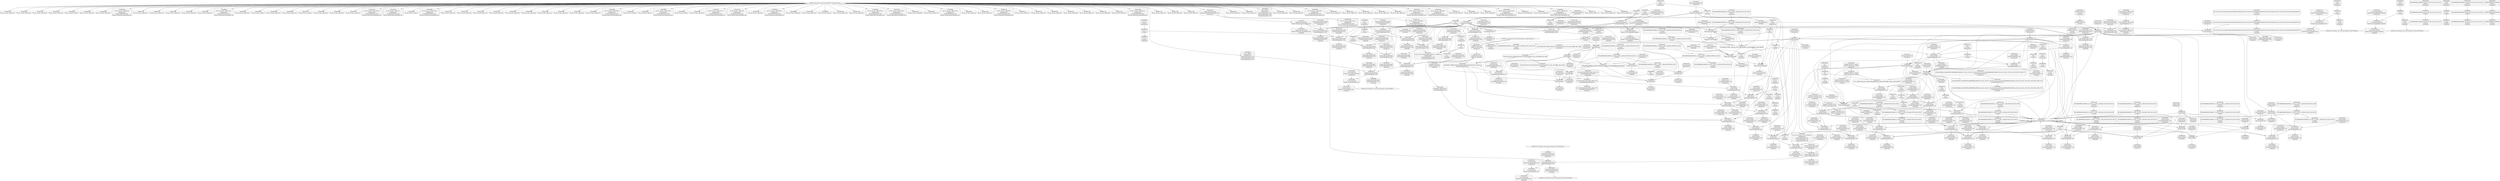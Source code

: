 digraph {
	CE0x5aab6d0 [shape=record,shape=Mrecord,label="{CE0x5aab6d0|selinux_shm_associate:shm_perm|security/selinux/hooks.c,5327|*SummSink*}"]
	CE0x43fc740 [shape=record,shape=Mrecord,label="{CE0x43fc740|80:_i32,_112:_i8*,_:_CRE_80,84_|*MultipleSource*|security/selinux/hooks.c,5327|Function::selinux_shm_associate&Arg::shp::}"]
	CE0x43fe9d0 [shape=record,shape=Mrecord,label="{CE0x43fe9d0|selinux_shm_associate:tmp}"]
	CE0x44215f0 [shape=record,shape=Mrecord,label="{CE0x44215f0|GLOBAL:__llvm_gcov_ctr125|Global_var:__llvm_gcov_ctr125|*SummSink*}"]
	CE0x4454df0 [shape=record,shape=Mrecord,label="{CE0x4454df0|get_current:tmp2}"]
	CE0x44449e0 [shape=record,shape=Mrecord,label="{CE0x44449e0|i32_22|*Constant*|*SummSink*}"]
	CE0x44044c0 [shape=record,shape=Mrecord,label="{CE0x44044c0|current_sid:tmp9|security/selinux/hooks.c,218|*SummSink*}"]
	CE0x440cfc0 [shape=record,shape=Mrecord,label="{CE0x440cfc0|80:_i32,_112:_i8*,_:_CRE_59,60_}"]
	CE0x43f65e0 [shape=record,shape=Mrecord,label="{CE0x43f65e0|selinux_shm_associate:ad|security/selinux/hooks.c, 5324|*SummSource*}"]
	CE0x3eb57d0 [shape=record,shape=Mrecord,label="{CE0x3eb57d0|80:_i32,_112:_i8*,_:_CRE_21,22_}"]
	CE0x43f7c30 [shape=record,shape=Mrecord,label="{CE0x43f7c30|80:_i32,_112:_i8*,_:_CRE_39,40_}"]
	CE0x4411a20 [shape=record,shape=Mrecord,label="{CE0x4411a20|80:_i32,_112:_i8*,_:_CRE_26,27_}"]
	CE0x4423ac0 [shape=record,shape=Mrecord,label="{CE0x4423ac0|i64_4|*Constant*}"]
	CE0x441eba0 [shape=record,shape=Mrecord,label="{CE0x441eba0|i64_2|*Constant*}"]
	CE0x4436930 [shape=record,shape=Mrecord,label="{CE0x4436930|current_sid:call4|security/selinux/hooks.c,218}"]
	CE0x4413bd0 [shape=record,shape=Mrecord,label="{CE0x4413bd0|selinux_shm_associate:tmp6|security/selinux/hooks.c,5330|*SummSource*}"]
	CE0x443ed80 [shape=record,shape=Mrecord,label="{CE0x443ed80|_call_void_mcount()_#3|*SummSink*}"]
	CE0x440db10 [shape=record,shape=Mrecord,label="{CE0x440db10|COLLAPSED:_GCMRE___llvm_gcov_ctr125_internal_global_11_x_i64_zeroinitializer:_elem_0:default:}"]
	CE0x4404c00 [shape=record,shape=Mrecord,label="{CE0x4404c00|GLOBAL:current_sid|*Constant*|*SummSource*}"]
	CE0x4405e10 [shape=record,shape=Mrecord,label="{CE0x4405e10|i32_(i32,_i32,_i16,_i32,_%struct.common_audit_data*)*_bitcast_(i32_(i32,_i32,_i16,_i32,_%struct.common_audit_data.495*)*_avc_has_perm_to_i32_(i32,_i32,_i16,_i32,_%struct.common_audit_data*)*)|*Constant*|*SummSource*}"]
	CE0x4410190 [shape=record,shape=Mrecord,label="{CE0x4410190|selinux_shm_associate:security|security/selinux/hooks.c,5327}"]
	CE0x44217a0 [shape=record,shape=Mrecord,label="{CE0x44217a0|i64_0|*Constant*|*SummSink*}"]
	CE0x43eb1c0 [shape=record,shape=Mrecord,label="{CE0x43eb1c0|avc_has_perm:tclass|Function::avc_has_perm&Arg::tclass::|*SummSource*}"]
	CE0x43f4d60 [shape=record,shape=Mrecord,label="{CE0x43f4d60|i32_3|*Constant*|*SummSource*}"]
	CE0x57d0c70 [shape=record,shape=Mrecord,label="{CE0x57d0c70|selinux_shm_associate:shp|Function::selinux_shm_associate&Arg::shp::|*SummSink*}"]
	CE0x4402e20 [shape=record,shape=Mrecord,label="{CE0x4402e20|current_sid:tmp7|security/selinux/hooks.c,218}"]
	CE0x44010a0 [shape=record,shape=Mrecord,label="{CE0x44010a0|80:_i32,_112:_i8*,_:_CRE_104,112_|*MultipleSource*|security/selinux/hooks.c,5327|Function::selinux_shm_associate&Arg::shp::}"]
	CE0x43f1720 [shape=record,shape=Mrecord,label="{CE0x43f1720|get_current:entry|*SummSink*}"]
	CE0x4402790 [shape=record,shape=Mrecord,label="{CE0x4402790|current_sid:bb}"]
	CE0x44141c0 [shape=record,shape=Mrecord,label="{CE0x44141c0|80:_i32,_112:_i8*,_:_CRE_13,14_}"]
	CE0x44065e0 [shape=record,shape=Mrecord,label="{CE0x44065e0|avc_has_perm:auditdata|Function::avc_has_perm&Arg::auditdata::|*SummSource*}"]
	CE0x4418190 [shape=record,shape=Mrecord,label="{CE0x4418190|selinux_shm_associate:key|security/selinux/hooks.c,5330}"]
	CE0x4444860 [shape=record,shape=Mrecord,label="{CE0x4444860|i32_22|*Constant*|*SummSource*}"]
	CE0x4411d80 [shape=record,shape=Mrecord,label="{CE0x4411d80|80:_i32,_112:_i8*,_:_CRE_43,44_}"]
	CE0x4409900 [shape=record,shape=Mrecord,label="{CE0x4409900|current_sid:do.body}"]
	CE0x4411090 [shape=record,shape=Mrecord,label="{CE0x4411090|80:_i32,_112:_i8*,_:_CRE_70,71_}"]
	CE0x4442150 [shape=record,shape=Mrecord,label="{CE0x4442150|i64*_getelementptr_inbounds_(_2_x_i64_,_2_x_i64_*___llvm_gcov_ctr98,_i64_0,_i64_0)|*Constant*}"]
	CE0x43f2f10 [shape=record,shape=Mrecord,label="{CE0x43f2f10|current_sid:call|security/selinux/hooks.c,218|*SummSource*}"]
	CE0x4410930 [shape=record,shape=Mrecord,label="{CE0x4410930|avc_has_perm:tsid|Function::avc_has_perm&Arg::tsid::|*SummSink*}"]
	CE0x43f0650 [shape=record,shape=Mrecord,label="{CE0x43f0650|current_sid:cred|security/selinux/hooks.c,218|*SummSink*}"]
	CE0x4454770 [shape=record,shape=Mrecord,label="{CE0x4454770|COLLAPSED:_GCMRE___llvm_gcov_ctr98_internal_global_2_x_i64_zeroinitializer:_elem_0:default:}"]
	CE0x440b810 [shape=record,shape=Mrecord,label="{CE0x440b810|80:_i32,_112:_i8*,_:_CRE_51,52_}"]
	CE0x4436b20 [shape=record,shape=Mrecord,label="{CE0x4436b20|current_sid:call4|security/selinux/hooks.c,218|*SummSource*}"]
	CE0x4410d10 [shape=record,shape=Mrecord,label="{CE0x4410d10|selinux_shm_associate:security|security/selinux/hooks.c,5327|*SummSink*}"]
	CE0x43f6fe0 [shape=record,shape=Mrecord,label="{CE0x43f6fe0|selinux_shm_associate:tmp2}"]
	CE0x44348b0 [shape=record,shape=Mrecord,label="{CE0x44348b0|current_sid:tmp11|security/selinux/hooks.c,218}"]
	CE0x43f1210 [shape=record,shape=Mrecord,label="{CE0x43f1210|selinux_shm_associate:entry|*SummSource*}"]
	CE0x443bd40 [shape=record,shape=Mrecord,label="{CE0x443bd40|current_sid:tmp18|security/selinux/hooks.c,218|*SummSink*}"]
	CE0x440d810 [shape=record,shape=Mrecord,label="{CE0x440d810|80:_i32,_112:_i8*,_:_CRE_11,12_}"]
	CE0x43f1a60 [shape=record,shape=Mrecord,label="{CE0x43f1a60|_ret_%struct.task_struct*_%tmp4,_!dbg_!27714|./arch/x86/include/asm/current.h,14|*SummSink*}"]
	CE0x43eb030 [shape=record,shape=Mrecord,label="{CE0x43eb030|i32_64|*Constant*}"]
	CE0x44139f0 [shape=record,shape=Mrecord,label="{CE0x44139f0|selinux_shm_associate:call3|security/selinux/hooks.c,5332}"]
	CE0x4425b00 [shape=record,shape=Mrecord,label="{CE0x4425b00|current_sid:tmp16|security/selinux/hooks.c,218|*SummSink*}"]
	CE0x443b2f0 [shape=record,shape=Mrecord,label="{CE0x443b2f0|i64*_getelementptr_inbounds_(_11_x_i64_,_11_x_i64_*___llvm_gcov_ctr125,_i64_0,_i64_9)|*Constant*|*SummSink*}"]
	CE0x4445e30 [shape=record,shape=Mrecord,label="{CE0x4445e30|current_sid:sid|security/selinux/hooks.c,220}"]
	CE0x4407e60 [shape=record,shape=Mrecord,label="{CE0x4407e60|selinux_shm_associate:sid2|security/selinux/hooks.c,5332}"]
	CE0x4454e60 [shape=record,shape=Mrecord,label="{CE0x4454e60|get_current:tmp2|*SummSource*}"]
	CE0x44087f0 [shape=record,shape=Mrecord,label="{CE0x44087f0|4:_i32,_:_CRE_0,2_|*MultipleSource*|security/selinux/hooks.c,5327|security/selinux/hooks.c,5332|security/selinux/hooks.c,5327}"]
	CE0x440ce90 [shape=record,shape=Mrecord,label="{CE0x440ce90|80:_i32,_112:_i8*,_:_CRE_58,59_}"]
	CE0x44263c0 [shape=record,shape=Mrecord,label="{CE0x44263c0|_call_void_lockdep_rcu_suspicious(i8*_getelementptr_inbounds_(_25_x_i8_,_25_x_i8_*_.str3,_i32_0,_i32_0),_i32_218,_i8*_getelementptr_inbounds_(_45_x_i8_,_45_x_i8_*_.str12,_i32_0,_i32_0))_#10,_!dbg_!27727|security/selinux/hooks.c,218}"]
	CE0x4434d60 [shape=record,shape=Mrecord,label="{CE0x4434d60|current_sid:tmp12|security/selinux/hooks.c,218}"]
	CE0x4414030 [shape=record,shape=Mrecord,label="{CE0x4414030|80:_i32,_112:_i8*,_:_CRE_9,10_}"]
	CE0x43f8bc0 [shape=record,shape=Mrecord,label="{CE0x43f8bc0|i64*_getelementptr_inbounds_(_2_x_i64_,_2_x_i64_*___llvm_gcov_ctr312,_i64_0,_i64_0)|*Constant*}"]
	CE0x4423990 [shape=record,shape=Mrecord,label="{CE0x4423990|current_sid:tobool1|security/selinux/hooks.c,218|*SummSink*}"]
	CE0x4454ed0 [shape=record,shape=Mrecord,label="{CE0x4454ed0|get_current:tmp2|*SummSink*}"]
	CE0x43fe6d0 [shape=record,shape=Mrecord,label="{CE0x43fe6d0|get_current:tmp1}"]
	CE0x43fc890 [shape=record,shape=Mrecord,label="{CE0x43fc890|80:_i32,_112:_i8*,_:_CRE_84,88_|*MultipleSource*|security/selinux/hooks.c,5327|Function::selinux_shm_associate&Arg::shp::}"]
	CE0x441c640 [shape=record,shape=Mrecord,label="{CE0x441c640|GLOBAL:get_current|*Constant*}"]
	CE0x443b360 [shape=record,shape=Mrecord,label="{CE0x443b360|current_sid:tmp17|security/selinux/hooks.c,218}"]
	CE0x44214c0 [shape=record,shape=Mrecord,label="{CE0x44214c0|GLOBAL:__llvm_gcov_ctr125|Global_var:__llvm_gcov_ctr125|*SummSource*}"]
	CE0x43fcd40 [shape=record,shape=Mrecord,label="{CE0x43fcd40|selinux_shm_associate:ad|security/selinux/hooks.c, 5324|*SummSink*}"]
	CE0x4425410 [shape=record,shape=Mrecord,label="{CE0x4425410|current_sid:tmp15|security/selinux/hooks.c,218|*SummSink*}"]
	CE0x4435570 [shape=record,shape=Mrecord,label="{CE0x4435570|_call_void_mcount()_#3|*SummSink*}"]
	CE0x443f4a0 [shape=record,shape=Mrecord,label="{CE0x443f4a0|current_sid:do.body|*SummSink*}"]
	CE0x440f4e0 [shape=record,shape=Mrecord,label="{CE0x440f4e0|selinux_shm_associate:shm_perm|security/selinux/hooks.c,5327}"]
	CE0x4402f60 [shape=record,shape=Mrecord,label="{CE0x4402f60|current_sid:tmp7|security/selinux/hooks.c,218|*SummSource*}"]
	CE0x4406c50 [shape=record,shape=Mrecord,label="{CE0x4406c50|current_sid:do.body|*SummSource*}"]
	CE0x44135c0 [shape=record,shape=Mrecord,label="{CE0x44135c0|avc_has_perm:entry|*SummSink*}"]
	CE0x43f17b0 [shape=record,shape=Mrecord,label="{CE0x43f17b0|_ret_%struct.task_struct*_%tmp4,_!dbg_!27714|./arch/x86/include/asm/current.h,14|*SummSource*}"]
	CE0x4437860 [shape=record,shape=Mrecord,label="{CE0x4437860|current_sid:tmp5|security/selinux/hooks.c,218|*SummSink*}"]
	CE0x4405940 [shape=record,shape=Mrecord,label="{CE0x4405940|current_sid:tmp14|security/selinux/hooks.c,218|*SummSource*}"]
	CE0x440cd00 [shape=record,shape=Mrecord,label="{CE0x440cd00|i64*_getelementptr_inbounds_(_2_x_i64_,_2_x_i64_*___llvm_gcov_ctr312,_i64_0,_i64_1)|*Constant*|*SummSink*}"]
	CE0x4421fd0 [shape=record,shape=Mrecord,label="{CE0x4421fd0|current_sid:tmp8|security/selinux/hooks.c,218|*SummSink*}"]
	CE0x4418050 [shape=record,shape=Mrecord,label="{CE0x4418050|selinux_shm_associate:shm_perm1|security/selinux/hooks.c,5330|*SummSink*}"]
	CE0x4404980 [shape=record,shape=Mrecord,label="{CE0x4404980|selinux_shm_associate:call|security/selinux/hooks.c,5325|*SummSource*}"]
	CE0x4424470 [shape=record,shape=Mrecord,label="{CE0x4424470|current_sid:bb|*SummSink*}"]
	CE0x43fb440 [shape=record,shape=Mrecord,label="{CE0x43fb440|80:_i32,_112:_i8*,_:_CRE_66,67_}"]
	"CONST[source:0(mediator),value:2(dynamic)][purpose:{subject}][SnkIdx:0]"
	CE0x43ee650 [shape=record,shape=Mrecord,label="{CE0x43ee650|selinux_shm_associate:bb}"]
	CE0x4408970 [shape=record,shape=Mrecord,label="{CE0x4408970|selinux_shm_associate:tmp7|security/selinux/hooks.c,5332}"]
	CE0x43fead0 [shape=record,shape=Mrecord,label="{CE0x43fead0|get_current:tmp1|*SummSource*}"]
	CE0x43ed2a0 [shape=record,shape=Mrecord,label="{CE0x43ed2a0|current_sid:if.then|*SummSink*}"]
	CE0x4412240 [shape=record,shape=Mrecord,label="{CE0x4412240|80:_i32,_112:_i8*,_:_CRE_47,48_}"]
	CE0x440d220 [shape=record,shape=Mrecord,label="{CE0x440d220|80:_i32,_112:_i8*,_:_CRE_61,62_}"]
	CE0x44032f0 [shape=record,shape=Mrecord,label="{CE0x44032f0|current_sid:tmp7|security/selinux/hooks.c,218|*SummSink*}"]
	CE0x4417640 [shape=record,shape=Mrecord,label="{CE0x4417640|selinux_shm_associate:type|security/selinux/hooks.c,5329|*SummSink*}"]
	CE0x43fe030 [shape=record,shape=Mrecord,label="{CE0x43fe030|_call_void_mcount()_#3|*SummSink*}"]
	CE0x43fde40 [shape=record,shape=Mrecord,label="{CE0x43fde40|80:_i32,_112:_i8*,_:_CRE_37,38_}"]
	CE0x443c730 [shape=record,shape=Mrecord,label="{CE0x443c730|current_sid:tmp20|security/selinux/hooks.c,218}"]
	CE0x4441b60 [shape=record,shape=Mrecord,label="{CE0x4441b60|current_sid:tmp24|security/selinux/hooks.c,220|*SummSource*}"]
	CE0x440b940 [shape=record,shape=Mrecord,label="{CE0x440b940|80:_i32,_112:_i8*,_:_CRE_52,53_}"]
	CE0x43fb8f0 [shape=record,shape=Mrecord,label="{CE0x43fb8f0|current_sid:tmp1}"]
	CE0x43ed4b0 [shape=record,shape=Mrecord,label="{CE0x43ed4b0|current_sid:do.end|*SummSource*}"]
	CE0x4423810 [shape=record,shape=Mrecord,label="{CE0x4423810|current_sid:tobool1|security/selinux/hooks.c,218|*SummSource*}"]
	CE0x43ff320 [shape=record,shape=Mrecord,label="{CE0x43ff320|80:_i32,_112:_i8*,_:_CRE_128,136_|*MultipleSource*|security/selinux/hooks.c,5327|Function::selinux_shm_associate&Arg::shp::}"]
	CE0x4401ed0 [shape=record,shape=Mrecord,label="{CE0x4401ed0|_call_void_mcount()_#3}"]
	CE0x441ed50 [shape=record,shape=Mrecord,label="{CE0x441ed50|current_sid:tmp4|security/selinux/hooks.c,218}"]
	CE0x443d5f0 [shape=record,shape=Mrecord,label="{CE0x443d5f0|i8*_getelementptr_inbounds_(_25_x_i8_,_25_x_i8_*_.str3,_i32_0,_i32_0)|*Constant*|*SummSink*}"]
	CE0x443c6c0 [shape=record,shape=Mrecord,label="{CE0x443c6c0|current_sid:tmp19|security/selinux/hooks.c,218|*SummSink*}"]
	CE0x44102c0 [shape=record,shape=Mrecord,label="{CE0x44102c0|selinux_shm_associate:tmp4|security/selinux/hooks.c,5327|*SummSink*}"]
	CE0x4412c00 [shape=record,shape=Mrecord,label="{CE0x4412c00|current_sid:entry|*SummSource*}"]
	CE0x441dc60 [shape=record,shape=Mrecord,label="{CE0x441dc60|i64*_getelementptr_inbounds_(_11_x_i64_,_11_x_i64_*___llvm_gcov_ctr125,_i64_0,_i64_8)|*Constant*}"]
	CE0x43ed5b0 [shape=record,shape=Mrecord,label="{CE0x43ed5b0|current_sid:do.end|*SummSink*}"]
	CE0x43fcac0 [shape=record,shape=Mrecord,label="{CE0x43fcac0|80:_i32,_112:_i8*,_:_CRE_88,92_|*MultipleSource*|security/selinux/hooks.c,5327|Function::selinux_shm_associate&Arg::shp::}"]
	CE0x4413cb0 [shape=record,shape=Mrecord,label="{CE0x4413cb0|selinux_shm_associate:ipc_id|security/selinux/hooks.c,5330}"]
	CE0x3cee130 [shape=record,shape=Mrecord,label="{CE0x3cee130|80:_i32,_112:_i8*,_:_CRE_2,3_}"]
	CE0x43f4cf0 [shape=record,shape=Mrecord,label="{CE0x43f4cf0|i32_3|*Constant*}"]
	CE0x443c650 [shape=record,shape=Mrecord,label="{CE0x443c650|i64*_getelementptr_inbounds_(_11_x_i64_,_11_x_i64_*___llvm_gcov_ctr125,_i64_0,_i64_10)|*Constant*|*SummSink*}"]
	CE0x3eb59b0 [shape=record,shape=Mrecord,label="{CE0x3eb59b0|80:_i32,_112:_i8*,_:_CRE_23,24_}"]
	CE0x440b240 [shape=record,shape=Mrecord,label="{CE0x440b240|selinux_shm_associate:tmp2|*SummSource*}"]
	CE0x440fdd0 [shape=record,shape=Mrecord,label="{CE0x440fdd0|i32_10|*Constant*|*SummSource*}"]
	CE0x43f0d70 [shape=record,shape=Mrecord,label="{CE0x43f0d70|i64*_getelementptr_inbounds_(_2_x_i64_,_2_x_i64_*___llvm_gcov_ctr312,_i64_0,_i64_0)|*Constant*|*SummSink*}"]
	"CONST[source:1(input),value:2(dynamic)][purpose:{object}][SrcIdx:1]"
	CE0x4415300 [shape=record,shape=Mrecord,label="{CE0x4415300|_ret_i32_%tmp24,_!dbg_!27742|security/selinux/hooks.c,220}"]
	CE0x44180c0 [shape=record,shape=Mrecord,label="{CE0x44180c0|selinux_shm_associate:shm_perm1|security/selinux/hooks.c,5330}"]
	CE0x43fb1e0 [shape=record,shape=Mrecord,label="{CE0x43fb1e0|80:_i32,_112:_i8*,_:_CRE_64,65_}"]
	CE0x4434ab0 [shape=record,shape=Mrecord,label="{CE0x4434ab0|current_sid:tmp11|security/selinux/hooks.c,218|*SummSource*}"]
	CE0x43f0580 [shape=record,shape=Mrecord,label="{CE0x43f0580|current_sid:cred|security/selinux/hooks.c,218|*SummSource*}"]
	CE0x44054f0 [shape=record,shape=Mrecord,label="{CE0x44054f0|current_sid:tmp13|security/selinux/hooks.c,218|*SummSource*}"]
	CE0x4408dd0 [shape=record,shape=Mrecord,label="{CE0x4408dd0|selinux_shm_associate:tmp7|security/selinux/hooks.c,5332|*SummSource*}"]
	CE0x441c8e0 [shape=record,shape=Mrecord,label="{CE0x441c8e0|GLOBAL:get_current|*Constant*|*SummSource*}"]
	CE0x43f0480 [shape=record,shape=Mrecord,label="{CE0x43f0480|COLLAPSED:_GCMRE_current_task_external_global_%struct.task_struct*:_elem_0::|security/selinux/hooks.c,218}"]
	CE0x4405090 [shape=record,shape=Mrecord,label="{CE0x4405090|i64*_getelementptr_inbounds_(_11_x_i64_,_11_x_i64_*___llvm_gcov_ctr125,_i64_0,_i64_6)|*Constant*|*SummSink*}"]
	CE0x440b0e0 [shape=record,shape=Mrecord,label="{CE0x440b0e0|current_sid:land.lhs.true}"]
	CE0x43f6570 [shape=record,shape=Mrecord,label="{CE0x43f6570|selinux_shm_associate:ad|security/selinux/hooks.c, 5324}"]
	CE0x44068b0 [shape=record,shape=Mrecord,label="{CE0x44068b0|_ret_i32_%retval.0,_!dbg_!27728|security/selinux/avc.c,775|*SummSource*}"]
	CE0x43f3220 [shape=record,shape=Mrecord,label="{CE0x43f3220|current_sid:tobool|security/selinux/hooks.c,218|*SummSink*}"]
	CE0x4401650 [shape=record,shape=Mrecord,label="{CE0x4401650|current_sid:sid|security/selinux/hooks.c,220|*SummSink*}"]
	CE0x4402650 [shape=record,shape=Mrecord,label="{CE0x4402650|current_sid:if.end|*SummSource*}"]
	CE0x43ed370 [shape=record,shape=Mrecord,label="{CE0x43ed370|current_sid:do.end}"]
	CE0x4435630 [shape=record,shape=Mrecord,label="{CE0x4435630|get_current:tmp4|./arch/x86/include/asm/current.h,14}"]
	CE0x4403830 [shape=record,shape=Mrecord,label="{CE0x4403830|GLOBAL:current_sid.__warned|Global_var:current_sid.__warned|*SummSink*}"]
	CE0x443ba20 [shape=record,shape=Mrecord,label="{CE0x443ba20|current_sid:tmp18|security/selinux/hooks.c,218}"]
	CE0x43ea4a0 [shape=record,shape=Mrecord,label="{CE0x43ea4a0|GLOBAL:current_task|Global_var:current_task|*SummSource*}"]
	CE0x441cbf0 [shape=record,shape=Mrecord,label="{CE0x441cbf0|get_current:entry}"]
	CE0x443d530 [shape=record,shape=Mrecord,label="{CE0x443d530|i8*_getelementptr_inbounds_(_25_x_i8_,_25_x_i8_*_.str3,_i32_0,_i32_0)|*Constant*|*SummSource*}"]
	CE0x4407b50 [shape=record,shape=Mrecord,label="{CE0x4407b50|selinux_shm_associate:ipc_id|security/selinux/hooks.c,5330|*SummSource*}"]
	CE0x4400000 [shape=record,shape=Mrecord,label="{CE0x4400000|80:_i32,_112:_i8*,_:_CRE_176,184_|*MultipleSource*|security/selinux/hooks.c,5327|Function::selinux_shm_associate&Arg::shp::}"]
	CE0x441cc90 [shape=record,shape=Mrecord,label="{CE0x441cc90|i1_true|*Constant*|*SummSource*}"]
	CE0x43effe0 [shape=record,shape=Mrecord,label="{CE0x43effe0|selinux_shm_associate:tmp1|*SummSource*}"]
	CE0x4416f10 [shape=record,shape=Mrecord,label="{CE0x4416f10|selinux_shm_associate:tmp5|security/selinux/hooks.c,5327|*SummSink*}"]
	CE0x4406070 [shape=record,shape=Mrecord,label="{CE0x4406070|avc_has_perm:requested|Function::avc_has_perm&Arg::requested::|*SummSink*}"]
	CE0x43fb310 [shape=record,shape=Mrecord,label="{CE0x43fb310|80:_i32,_112:_i8*,_:_CRE_65,66_}"]
	CE0x4479730 [shape=record,shape=Mrecord,label="{CE0x4479730|get_current:tmp|*SummSink*}"]
	CE0x44260b0 [shape=record,shape=Mrecord,label="{CE0x44260b0|i8*_getelementptr_inbounds_(_25_x_i8_,_25_x_i8_*_.str3,_i32_0,_i32_0)|*Constant*}"]
	CE0x4412b00 [shape=record,shape=Mrecord,label="{CE0x4412b00|current_sid:entry}"]
	CE0x4421310 [shape=record,shape=Mrecord,label="{CE0x4421310|GLOBAL:__llvm_gcov_ctr125|Global_var:__llvm_gcov_ctr125}"]
	CE0x44036b0 [shape=record,shape=Mrecord,label="{CE0x44036b0|GLOBAL:current_sid.__warned|Global_var:current_sid.__warned|*SummSource*}"]
	CE0x4415290 [shape=record,shape=Mrecord,label="{CE0x4415290|current_sid:entry|*SummSink*}"]
	CE0x4408150 [shape=record,shape=Mrecord,label="{CE0x4408150|selinux_shm_associate:sid2|security/selinux/hooks.c,5332|*SummSource*}"]
	CE0x43eaec0 [shape=record,shape=Mrecord,label="{CE0x43eaec0|i16_28|*Constant*|*SummSink*}"]
	CE0x43fdc60 [shape=record,shape=Mrecord,label="{CE0x43fdc60|80:_i32,_112:_i8*,_:_CRE_35,36_}"]
	CE0x440fa10 [shape=record,shape=Mrecord,label="{CE0x440fa10|80:_i32,_112:_i8*,_:_CRE_192,200_|*MultipleSource*|security/selinux/hooks.c,5327|Function::selinux_shm_associate&Arg::shp::}"]
	CE0x440daa0 [shape=record,shape=Mrecord,label="{CE0x440daa0|current_sid:tmp}"]
	CE0x4417f50 [shape=record,shape=Mrecord,label="{CE0x4417f50|i8_4|*Constant*|*SummSink*}"]
	CE0x4410120 [shape=record,shape=Mrecord,label="{CE0x4410120|selinux_shm_associate:security|security/selinux/hooks.c,5327|*SummSource*}"]
	CE0x44111c0 [shape=record,shape=Mrecord,label="{CE0x44111c0|80:_i32,_112:_i8*,_:_CRE_71,72_}"]
	CE0x43f97c0 [shape=record,shape=Mrecord,label="{CE0x43f97c0|selinux_shm_associate:shp|Function::selinux_shm_associate&Arg::shp::}"]
	CE0x4442020 [shape=record,shape=Mrecord,label="{CE0x4442020|get_current:bb|*SummSink*}"]
	CE0x443d8f0 [shape=record,shape=Mrecord,label="{CE0x443d8f0|i32_218|*Constant*}"]
	CE0x443b790 [shape=record,shape=Mrecord,label="{CE0x443b790|current_sid:tmp17|security/selinux/hooks.c,218|*SummSink*}"]
	CE0x43f6a40 [shape=record,shape=Mrecord,label="{CE0x43f6a40|80:_i32,_112:_i8*,_:_CRE_19,20_}"]
	CE0x43f46a0 [shape=record,shape=Mrecord,label="{CE0x43f46a0|selinux_shm_associate:key|security/selinux/hooks.c,5330|*SummSource*}"]
	CE0x43fe660 [shape=record,shape=Mrecord,label="{CE0x43fe660|i64_1|*Constant*}"]
	CE0x43fda80 [shape=record,shape=Mrecord,label="{CE0x43fda80|80:_i32,_112:_i8*,_:_CRE_33,34_}"]
	CE0x43fe120 [shape=record,shape=Mrecord,label="{CE0x43fe120|selinux_shm_associate:call|security/selinux/hooks.c,5325}"]
	CE0x4417dc0 [shape=record,shape=Mrecord,label="{CE0x4417dc0|i8_4|*Constant*|*SummSource*}"]
	CE0x43f0280 [shape=record,shape=Mrecord,label="{CE0x43f0280|i32_78|*Constant*|*SummSink*}"]
	CE0x44452f0 [shape=record,shape=Mrecord,label="{CE0x44452f0|current_sid:tmp22|security/selinux/hooks.c,218|*SummSource*}"]
	CE0x44093b0 [shape=record,shape=Mrecord,label="{CE0x44093b0|_ret_i32_%call3,_!dbg_!27729|security/selinux/hooks.c,5332|*SummSink*}"]
	CE0x441cdc0 [shape=record,shape=Mrecord,label="{CE0x441cdc0|i1_true|*Constant*|*SummSink*}"]
	CE0x43fe7e0 [shape=record,shape=Mrecord,label="{CE0x43fe7e0|selinux_shm_associate:tmp|*SummSource*}"]
	CE0x43f3550 [shape=record,shape=Mrecord,label="{CE0x43f3550|i64_3|*Constant*|*SummSource*}"]
	CE0x44354d0 [shape=record,shape=Mrecord,label="{CE0x44354d0|_call_void_mcount()_#3|*SummSource*}"]
	CE0x4444db0 [shape=record,shape=Mrecord,label="{CE0x4444db0|current_sid:security|security/selinux/hooks.c,218|*SummSource*}"]
	CE0x4434ed0 [shape=record,shape=Mrecord,label="{CE0x4434ed0|current_sid:tmp12|security/selinux/hooks.c,218|*SummSource*}"]
	CE0x4410660 [shape=record,shape=Mrecord,label="{CE0x4410660|avc_has_perm:tsid|Function::avc_has_perm&Arg::tsid::}"]
	CE0x43f4570 [shape=record,shape=Mrecord,label="{CE0x43f4570|selinux_shm_associate:shm_perm1|security/selinux/hooks.c,5330|*SummSource*}"]
	CE0x4422d50 [shape=record,shape=Mrecord,label="{CE0x4422d50|current_sid:tmp3|*SummSink*}"]
	CE0x4405bf0 [shape=record,shape=Mrecord,label="{CE0x4405bf0|i1_true|*Constant*}"]
	CE0x4403960 [shape=record,shape=Mrecord,label="{CE0x4403960|80:_i32,_112:_i8*,_:_CRE_53,54_}"]
	CE0x43fe240 [shape=record,shape=Mrecord,label="{CE0x43fe240|i64*_getelementptr_inbounds_(_2_x_i64_,_2_x_i64_*___llvm_gcov_ctr98,_i64_0,_i64_1)|*Constant*}"]
	CE0x4424360 [shape=record,shape=Mrecord,label="{CE0x4424360|current_sid:if.end|*SummSink*}"]
	CE0x4412a40 [shape=record,shape=Mrecord,label="{CE0x4412a40|GLOBAL:current_sid|*Constant*|*SummSink*}"]
	CE0x440f080 [shape=record,shape=Mrecord,label="{CE0x440f080|80:_i32,_112:_i8*,_:_CRE_29,30_}"]
	CE0x43f7b70 [shape=record,shape=Mrecord,label="{CE0x43f7b70|80:_i32,_112:_i8*,_:_CRE_38,39_}"]
	CE0x4413d20 [shape=record,shape=Mrecord,label="{CE0x4413d20|i32_(i32,_i32,_i16,_i32,_%struct.common_audit_data*)*_bitcast_(i32_(i32,_i32,_i16,_i32,_%struct.common_audit_data.495*)*_avc_has_perm_to_i32_(i32,_i32,_i16,_i32,_%struct.common_audit_data*)*)|*Constant*|*SummSink*}"]
	CE0x43fb570 [shape=record,shape=Mrecord,label="{CE0x43fb570|80:_i32,_112:_i8*,_:_CRE_67,68_}"]
	CE0x443da90 [shape=record,shape=Mrecord,label="{CE0x443da90|i32_218|*Constant*|*SummSource*}"]
	CE0x44003c0 [shape=record,shape=Mrecord,label="{CE0x44003c0|current_sid:tmp2}"]
	CE0x443a8f0 [shape=record,shape=Mrecord,label="{CE0x443a8f0|_call_void_lockdep_rcu_suspicious(i8*_getelementptr_inbounds_(_25_x_i8_,_25_x_i8_*_.str3,_i32_0,_i32_0),_i32_218,_i8*_getelementptr_inbounds_(_45_x_i8_,_45_x_i8_*_.str12,_i32_0,_i32_0))_#10,_!dbg_!27727|security/selinux/hooks.c,218|*SummSink*}"]
	CE0x44048d0 [shape=record,shape=Mrecord,label="{CE0x44048d0|current_sid:tmp10|security/selinux/hooks.c,218|*SummSink*}"]
	CE0x440b3a0 [shape=record,shape=Mrecord,label="{CE0x440b3a0|selinux_shm_associate:tmp3}"]
	CE0x443f510 [shape=record,shape=Mrecord,label="{CE0x443f510|current_sid:land.lhs.true2|*SummSource*}"]
	CE0x4425e00 [shape=record,shape=Mrecord,label="{CE0x4425e00|i8_1|*Constant*|*SummSource*}"]
	CE0x440f820 [shape=record,shape=Mrecord,label="{CE0x440f820|80:_i32,_112:_i8*,_:_CRE_8,9_}"]
	CE0x4401b90 [shape=record,shape=Mrecord,label="{CE0x4401b90|get_current:bb}"]
	CE0x4421a20 [shape=record,shape=Mrecord,label="{CE0x4421a20|current_sid:tmp5|security/selinux/hooks.c,218}"]
	CE0x43f0920 [shape=record,shape=Mrecord,label="{CE0x43f0920|_ret_i32_%tmp24,_!dbg_!27742|security/selinux/hooks.c,220|*SummSink*}"]
	CE0x4405770 [shape=record,shape=Mrecord,label="{CE0x4405770|current_sid:tmp14|security/selinux/hooks.c,218}"]
	CE0x44040e0 [shape=record,shape=Mrecord,label="{CE0x44040e0|i64_5|*Constant*}"]
	CE0x4440420 [shape=record,shape=Mrecord,label="{CE0x4440420|current_sid:tmp21|security/selinux/hooks.c,218|*SummSource*}"]
	CE0x441ef20 [shape=record,shape=Mrecord,label="{CE0x441ef20|current_sid:tmp4|security/selinux/hooks.c,218|*SummSink*}"]
	CE0x441d130 [shape=record,shape=Mrecord,label="{CE0x441d130|i64*_getelementptr_inbounds_(_11_x_i64_,_11_x_i64_*___llvm_gcov_ctr125,_i64_0,_i64_8)|*Constant*|*SummSource*}"]
	CE0x43f30c0 [shape=record,shape=Mrecord,label="{CE0x43f30c0|i32_0|*Constant*}"]
	CE0x43fb960 [shape=record,shape=Mrecord,label="{CE0x43fb960|current_sid:tmp1|*SummSource*}"]
	CE0x43ea560 [shape=record,shape=Mrecord,label="{CE0x43ea560|GLOBAL:current_task|Global_var:current_task|*SummSink*}"]
	CE0x4403420 [shape=record,shape=Mrecord,label="{CE0x4403420|GLOBAL:current_sid.__warned|Global_var:current_sid.__warned}"]
	CE0x43f2770 [shape=record,shape=Mrecord,label="{CE0x43f2770|0:_i8,_:_GCMR_current_sid.__warned_internal_global_i8_0,_section_.data.unlikely_,_align_1:_elem_0:default:}"]
	CE0x440b6e0 [shape=record,shape=Mrecord,label="{CE0x440b6e0|80:_i32,_112:_i8*,_:_CRE_50,51_}"]
	CE0x4422e60 [shape=record,shape=Mrecord,label="{CE0x4422e60|_call_void_mcount()_#3}"]
	CE0x4417390 [shape=record,shape=Mrecord,label="{CE0x4417390|selinux_shm_associate:type|security/selinux/hooks.c,5329}"]
	CE0x440b5b0 [shape=record,shape=Mrecord,label="{CE0x440b5b0|80:_i32,_112:_i8*,_:_CRE_49,50_}"]
	CE0x4400d20 [shape=record,shape=Mrecord,label="{CE0x4400d20|80:_i32,_112:_i8*,_:_CRE_96,100_|*MultipleSource*|security/selinux/hooks.c,5327|Function::selinux_shm_associate&Arg::shp::}"]
	CE0x4412110 [shape=record,shape=Mrecord,label="{CE0x4412110|80:_i32,_112:_i8*,_:_CRE_46,47_}"]
	CE0x43f6720 [shape=record,shape=Mrecord,label="{CE0x43f6720|80:_i32,_112:_i8*,_:_CRE_16,17_}"]
	CE0x4424b80 [shape=record,shape=Mrecord,label="{CE0x4424b80|i64*_getelementptr_inbounds_(_11_x_i64_,_11_x_i64_*___llvm_gcov_ctr125,_i64_0,_i64_1)|*Constant*}"]
	CE0x4411fe0 [shape=record,shape=Mrecord,label="{CE0x4411fe0|80:_i32,_112:_i8*,_:_CRE_45,46_}"]
	CE0x43eb150 [shape=record,shape=Mrecord,label="{CE0x43eb150|avc_has_perm:tclass|Function::avc_has_perm&Arg::tclass::}"]
	CE0x4402cc0 [shape=record,shape=Mrecord,label="{CE0x4402cc0|current_sid:tmp6|security/selinux/hooks.c,218|*SummSink*}"]
	CE0x44446f0 [shape=record,shape=Mrecord,label="{CE0x44446f0|current_sid:tmp21|security/selinux/hooks.c,218|*SummSink*}"]
	CE0x43eab70 [shape=record,shape=Mrecord,label="{CE0x43eab70|avc_has_perm:entry}"]
	CE0x4415ac0 [shape=record,shape=Mrecord,label="{CE0x4415ac0|i64_1|*Constant*}"]
	CE0x43f96c0 [shape=record,shape=Mrecord,label="{CE0x43f96c0|i32_0|*Constant*|*SummSink*}"]
	CE0x4403a60 [shape=record,shape=Mrecord,label="{CE0x4403a60|80:_i32,_112:_i8*,_:_CRE_54,55_}"]
	CE0x43f6950 [shape=record,shape=Mrecord,label="{CE0x43f6950|80:_i32,_112:_i8*,_:_CRE_18,19_}"]
	CE0x4400730 [shape=record,shape=Mrecord,label="{CE0x4400730|i64_1|*Constant*|*SummSink*}"]
	CE0x43fc2d0 [shape=record,shape=Mrecord,label="{CE0x43fc2d0|i64*_getelementptr_inbounds_(_2_x_i64_,_2_x_i64_*___llvm_gcov_ctr312,_i64_0,_i64_1)|*Constant*|*SummSource*}"]
	CE0x441ea30 [shape=record,shape=Mrecord,label="{CE0x441ea30|i64_3|*Constant*|*SummSink*}"]
	CE0x4441ea0 [shape=record,shape=Mrecord,label="{CE0x4441ea0|get_current:bb|*SummSource*}"]
	CE0x43ea7e0 [shape=record,shape=Mrecord,label="{CE0x43ea7e0|%struct.task_struct*_(%struct.task_struct**)*_asm_movq_%gs:$_1:P_,$0_,_r,im,_dirflag_,_fpsr_,_flags_|*SummSource*}"]
	CE0x4404070 [shape=record,shape=Mrecord,label="{CE0x4404070|current_sid:tmp10|security/selinux/hooks.c,218}"]
	CE0x4408f80 [shape=record,shape=Mrecord,label="{CE0x4408f80|selinux_shm_associate:tmp7|security/selinux/hooks.c,5332|*SummSink*}"]
	CE0x4404a70 [shape=record,shape=Mrecord,label="{CE0x4404a70|GLOBAL:current_sid|*Constant*}"]
	CE0x43ff6a0 [shape=record,shape=Mrecord,label="{CE0x43ff6a0|80:_i32,_112:_i8*,_:_CRE_144,152_|*MultipleSource*|security/selinux/hooks.c,5327|Function::selinux_shm_associate&Arg::shp::}"]
	CE0x43fdf60 [shape=record,shape=Mrecord,label="{CE0x43fdf60|_call_void_mcount()_#3|*SummSource*}"]
	CE0x43fb880 [shape=record,shape=Mrecord,label="{CE0x43fb880|i64_1|*Constant*}"]
	CE0x43f94e0 [shape=record,shape=Mrecord,label="{CE0x43f94e0|i32_0|*Constant*}"]
	CE0x43f02f0 [shape=record,shape=Mrecord,label="{CE0x43f02f0|i32_78|*Constant*|*SummSource*}"]
	CE0x4407720 [shape=record,shape=Mrecord,label="{CE0x4407720|selinux_shm_associate:u|security/selinux/hooks.c,5330|*SummSink*}"]
	CE0x441da20 [shape=record,shape=Mrecord,label="{CE0x441da20|i64*_getelementptr_inbounds_(_11_x_i64_,_11_x_i64_*___llvm_gcov_ctr125,_i64_0,_i64_8)|*Constant*|*SummSink*}"]
	CE0x44007a0 [shape=record,shape=Mrecord,label="{CE0x44007a0|i64_1|*Constant*|*SummSource*}"]
	CE0x440f260 [shape=record,shape=Mrecord,label="{CE0x440f260|80:_i32,_112:_i8*,_:_CRE_31,32_}"]
	CE0x4406240 [shape=record,shape=Mrecord,label="{CE0x4406240|avc_has_perm:requested|Function::avc_has_perm&Arg::requested::}"]
	CE0x440b020 [shape=record,shape=Mrecord,label="{CE0x440b020|current_sid:land.lhs.true2|*SummSink*}"]
	CE0x43ea9b0 [shape=record,shape=Mrecord,label="{CE0x43ea9b0|avc_has_perm:ssid|Function::avc_has_perm&Arg::ssid::}"]
	CE0x440f550 [shape=record,shape=Mrecord,label="{CE0x440f550|80:_i32,_112:_i8*,_:_CRE_5,6_}"]
	CE0x3eb56e0 [shape=record,shape=Mrecord,label="{CE0x3eb56e0|80:_i32,_112:_i8*,_:_CRE_20,21_}"]
	CE0x440f350 [shape=record,shape=Mrecord,label="{CE0x440f350|80:_i32,_112:_i8*,_:_CRE_32,33_}"]
	CE0x44043f0 [shape=record,shape=Mrecord,label="{CE0x44043f0|current_sid:tmp9|security/selinux/hooks.c,218|*SummSource*}"]
	"CONST[source:0(mediator),value:2(dynamic)][purpose:{object}][SnkIdx:1]"
	CE0x4407bc0 [shape=record,shape=Mrecord,label="{CE0x4407bc0|selinux_shm_associate:ipc_id|security/selinux/hooks.c,5330|*SummSink*}"]
	CE0x44114d0 [shape=record,shape=Mrecord,label="{CE0x44114d0|i32_1|*Constant*|*SummSink*}"]
	CE0x43eb520 [shape=record,shape=Mrecord,label="{CE0x43eb520|i32_64|*Constant*|*SummSource*}"]
	CE0x4423160 [shape=record,shape=Mrecord,label="{CE0x4423160|get_current:tmp4|./arch/x86/include/asm/current.h,14|*SummSource*}"]
	CE0x4472990 [shape=record,shape=Mrecord,label="{CE0x4472990|i64*_getelementptr_inbounds_(_2_x_i64_,_2_x_i64_*___llvm_gcov_ctr98,_i64_0,_i64_1)|*Constant*|*SummSink*}"]
	CE0x43fd970 [shape=record,shape=Mrecord,label="{CE0x43fd970|get_current:tmp1|*SummSink*}"]
	CE0x443b160 [shape=record,shape=Mrecord,label="{CE0x443b160|i64*_getelementptr_inbounds_(_11_x_i64_,_11_x_i64_*___llvm_gcov_ctr125,_i64_0,_i64_9)|*Constant*|*SummSource*}"]
	CE0x4403170 [shape=record,shape=Mrecord,label="{CE0x4403170|80:_i32,_112:_i8*,_:_CRE_3,4_}"]
	CE0x43fe770 [shape=record,shape=Mrecord,label="{CE0x43fe770|COLLAPSED:_GCMRE___llvm_gcov_ctr312_internal_global_2_x_i64_zeroinitializer:_elem_0:default:}"]
	CE0x440e160 [shape=record,shape=Mrecord,label="{CE0x440e160|i64*_getelementptr_inbounds_(_11_x_i64_,_11_x_i64_*___llvm_gcov_ctr125,_i64_0,_i64_0)|*Constant*}"]
	CE0x440e2d0 [shape=record,shape=Mrecord,label="{CE0x440e2d0|i64*_getelementptr_inbounds_(_11_x_i64_,_11_x_i64_*___llvm_gcov_ctr125,_i64_0,_i64_0)|*Constant*|*SummSource*}"]
	CE0x4410f60 [shape=record,shape=Mrecord,label="{CE0x4410f60|80:_i32,_112:_i8*,_:_CRE_69,70_}"]
	CE0x4424560 [shape=record,shape=Mrecord,label="{CE0x4424560|current_sid:if.then}"]
	CE0x43f19c0 [shape=record,shape=Mrecord,label="{CE0x43f19c0|_ret_%struct.task_struct*_%tmp4,_!dbg_!27714|./arch/x86/include/asm/current.h,14}"]
	CE0x4410500 [shape=record,shape=Mrecord,label="{CE0x4410500|avc_has_perm:ssid|Function::avc_has_perm&Arg::ssid::|*SummSource*}"]
	CE0x440d0f0 [shape=record,shape=Mrecord,label="{CE0x440d0f0|80:_i32,_112:_i8*,_:_CRE_60,61_}"]
	CE0x44061d0 [shape=record,shape=Mrecord,label="{CE0x44061d0|_ret_i32_%retval.0,_!dbg_!27728|security/selinux/avc.c,775}"]
	CE0x44253a0 [shape=record,shape=Mrecord,label="{CE0x44253a0|current_sid:tmp15|security/selinux/hooks.c,218|*SummSource*}"]
	CE0x4413c40 [shape=record,shape=Mrecord,label="{CE0x4413c40|selinux_shm_associate:tmp6|security/selinux/hooks.c,5330|*SummSink*}"]
	CE0x4445900 [shape=record,shape=Mrecord,label="{CE0x4445900|current_sid:tmp23|security/selinux/hooks.c,218|*SummSink*}"]
	CE0x4424da0 [shape=record,shape=Mrecord,label="{CE0x4424da0|current_sid:tmp1|*SummSink*}"]
	CE0x43f2fb0 [shape=record,shape=Mrecord,label="{CE0x43f2fb0|current_sid:call|security/selinux/hooks.c,218|*SummSink*}"]
	CE0x4415720 [shape=record,shape=Mrecord,label="{CE0x4415720|i64*_getelementptr_inbounds_(_11_x_i64_,_11_x_i64_*___llvm_gcov_ctr125,_i64_0,_i64_1)|*Constant*|*SummSink*}"]
	CE0x440f170 [shape=record,shape=Mrecord,label="{CE0x440f170|80:_i32,_112:_i8*,_:_CRE_30,31_}"]
	CE0x4444d40 [shape=record,shape=Mrecord,label="{CE0x4444d40|current_sid:security|security/selinux/hooks.c,218}"]
	CE0x4462d90 [shape=record,shape=Mrecord,label="{CE0x4462d90|i64*_getelementptr_inbounds_(_2_x_i64_,_2_x_i64_*___llvm_gcov_ctr98,_i64_0,_i64_0)|*Constant*|*SummSink*}"]
	CE0x4409180 [shape=record,shape=Mrecord,label="{CE0x4409180|_ret_i32_%call3,_!dbg_!27729|security/selinux/hooks.c,5332|*SummSource*}"]
	CE0x4405480 [shape=record,shape=Mrecord,label="{CE0x4405480|current_sid:tmp13|security/selinux/hooks.c,218}"]
	CE0x44013e0 [shape=record,shape=Mrecord,label="{CE0x44013e0|80:_i32,_112:_i8*,_:_CRE_120,128_|*MultipleSource*|security/selinux/hooks.c,5327|Function::selinux_shm_associate&Arg::shp::}"]
	CE0x443c5a0 [shape=record,shape=Mrecord,label="{CE0x443c5a0|i64*_getelementptr_inbounds_(_11_x_i64_,_11_x_i64_*___llvm_gcov_ctr125,_i64_0,_i64_10)|*Constant*|*SummSource*}"]
	CE0x43fc530 [shape=record,shape=Mrecord,label="{CE0x43fc530|80:_i32,_112:_i8*,_:_CRE_72,73_|*MultipleSource*|security/selinux/hooks.c,5327|Function::selinux_shm_associate&Arg::shp::}"]
	CE0x43f4380 [shape=record,shape=Mrecord,label="{CE0x43f4380|selinux_shm_associate:tmp4|security/selinux/hooks.c,5327|*SummSource*}"]
	CE0x44218b0 [shape=record,shape=Mrecord,label="{CE0x44218b0|current_sid:tmp6|security/selinux/hooks.c,218}"]
	CE0x443b720 [shape=record,shape=Mrecord,label="{CE0x443b720|current_sid:tmp17|security/selinux/hooks.c,218|*SummSource*}"]
	CE0x4406730 [shape=record,shape=Mrecord,label="{CE0x4406730|avc_has_perm:auditdata|Function::avc_has_perm&Arg::auditdata::|*SummSink*}"]
	CE0x443abe0 [shape=record,shape=Mrecord,label="{CE0x443abe0|i8*_getelementptr_inbounds_(_45_x_i8_,_45_x_i8_*_.str12,_i32_0,_i32_0)|*Constant*}"]
	CE0x44112f0 [shape=record,shape=Mrecord,label="{CE0x44112f0|i32_10|*Constant*}"]
	CE0x440f730 [shape=record,shape=Mrecord,label="{CE0x440f730|80:_i32,_112:_i8*,_:_CRE_7,8_}"]
	CE0x44062e0 [shape=record,shape=Mrecord,label="{CE0x44062e0|avc_has_perm:requested|Function::avc_has_perm&Arg::requested::|*SummSource*}"]
	CE0x43f1630 [shape=record,shape=Mrecord,label="{CE0x43f1630|get_current:entry|*SummSource*}"]
	"CONST[source:0(mediator),value:0(static)][purpose:{operation}][SnkIdx:3]"
	CE0x440db80 [shape=record,shape=Mrecord,label="{CE0x440db80|current_sid:tmp|*SummSource*}"]
	CE0x43f32f0 [shape=record,shape=Mrecord,label="{CE0x43f32f0|current_sid:tobool|security/selinux/hooks.c,218|*SummSource*}"]
	CE0x44026f0 [shape=record,shape=Mrecord,label="{CE0x44026f0|current_sid:if.end}"]
	CE0x43f2930 [shape=record,shape=Mrecord,label="{CE0x43f2930|current_sid:tmp8|security/selinux/hooks.c,218|*SummSource*}"]
	CE0x4400f00 [shape=record,shape=Mrecord,label="{CE0x4400f00|80:_i32,_112:_i8*,_:_CRE_100,102_|*MultipleSource*|security/selinux/hooks.c,5327|Function::selinux_shm_associate&Arg::shp::}"]
	CE0x4411b10 [shape=record,shape=Mrecord,label="{CE0x4411b10|80:_i32,_112:_i8*,_:_CRE_27,28_}"]
	CE0x447a4d0 [shape=record,shape=Mrecord,label="{CE0x447a4d0|i64*_getelementptr_inbounds_(_2_x_i64_,_2_x_i64_*___llvm_gcov_ctr98,_i64_0,_i64_1)|*Constant*|*SummSource*}"]
	CE0x443e870 [shape=record,shape=Mrecord,label="{CE0x443e870|%struct.task_struct*_(%struct.task_struct**)*_asm_movq_%gs:$_1:P_,$0_,_r,im,_dirflag_,_fpsr_,_flags_|*SummSink*}"]
	CE0x4444e20 [shape=record,shape=Mrecord,label="{CE0x4444e20|current_sid:security|security/selinux/hooks.c,218|*SummSink*}"]
	"CONST[source:2(external),value:2(dynamic)][purpose:{subject}][SrcIdx:2]"
	CE0x4402920 [shape=record,shape=Mrecord,label="{CE0x4402920|current_sid:tmp6|security/selinux/hooks.c,218|*SummSource*}"]
	CE0x4411930 [shape=record,shape=Mrecord,label="{CE0x4411930|80:_i32,_112:_i8*,_:_CRE_25,26_}"]
	CE0x44142b0 [shape=record,shape=Mrecord,label="{CE0x44142b0|80:_i32,_112:_i8*,_:_CRE_14,15_}"]
	CE0x443ac50 [shape=record,shape=Mrecord,label="{CE0x443ac50|i8*_getelementptr_inbounds_(_45_x_i8_,_45_x_i8_*_.str12,_i32_0,_i32_0)|*Constant*|*SummSource*}"]
	CE0x4440550 [shape=record,shape=Mrecord,label="{CE0x4440550|i32_22|*Constant*}"]
	CE0x4403cc0 [shape=record,shape=Mrecord,label="{CE0x4403cc0|80:_i32,_112:_i8*,_:_CRE_56,57_}"]
	CE0x443dc20 [shape=record,shape=Mrecord,label="{CE0x443dc20|i32_218|*Constant*|*SummSink*}"]
	CE0x44402a0 [shape=record,shape=Mrecord,label="{CE0x44402a0|current_sid:tmp21|security/selinux/hooks.c,218}"]
	CE0x4421ed0 [shape=record,shape=Mrecord,label="{CE0x4421ed0|current_sid:tobool1|security/selinux/hooks.c,218}"]
	CE0x440d350 [shape=record,shape=Mrecord,label="{CE0x440d350|80:_i32,_112:_i8*,_:_CRE_62,63_}"]
	CE0x440b480 [shape=record,shape=Mrecord,label="{CE0x440b480|80:_i32,_112:_i8*,_:_CRE_48,49_}"]
	CE0x4404220 [shape=record,shape=Mrecord,label="{CE0x4404220|i64_5|*Constant*|*SummSink*}"]
	CE0x4434c30 [shape=record,shape=Mrecord,label="{CE0x4434c30|current_sid:tmp11|security/selinux/hooks.c,218|*SummSink*}"]
	CE0x43f4f50 [shape=record,shape=Mrecord,label="{CE0x43f4f50|i32_3|*Constant*|*SummSink*}"]
	CE0x4404750 [shape=record,shape=Mrecord,label="{CE0x4404750|current_sid:tmp10|security/selinux/hooks.c,218|*SummSource*}"]
	CE0x440ff00 [shape=record,shape=Mrecord,label="{CE0x440ff00|i32_10|*Constant*|*SummSink*}"]
	CE0x43f8650 [shape=record,shape=Mrecord,label="{CE0x43f8650|current_sid:tmp|*SummSink*}"]
	CE0x4405ac0 [shape=record,shape=Mrecord,label="{CE0x4405ac0|current_sid:tmp14|security/selinux/hooks.c,218|*SummSink*}"]
	CE0x4445460 [shape=record,shape=Mrecord,label="{CE0x4445460|current_sid:tmp23|security/selinux/hooks.c,218}"]
	CE0x443c1c0 [shape=record,shape=Mrecord,label="{CE0x443c1c0|i64*_getelementptr_inbounds_(_11_x_i64_,_11_x_i64_*___llvm_gcov_ctr125,_i64_0,_i64_10)|*Constant*}"]
	CE0x4406e00 [shape=record,shape=Mrecord,label="{CE0x4406e00|_ret_i32_%call3,_!dbg_!27729|security/selinux/hooks.c,5332}"]
	CE0x44140d0 [shape=record,shape=Mrecord,label="{CE0x44140d0|80:_i32,_112:_i8*,_:_CRE_12,13_}"]
	CE0x4412360 [shape=record,shape=Mrecord,label="{CE0x4412360|i64*_getelementptr_inbounds_(_2_x_i64_,_2_x_i64_*___llvm_gcov_ctr312,_i64_0,_i64_0)|*Constant*|*SummSource*}"]
	CE0x43febe0 [shape=record,shape=Mrecord,label="{CE0x43febe0|selinux_shm_associate:entry|*SummSink*}"]
	CE0x3eb58c0 [shape=record,shape=Mrecord,label="{CE0x3eb58c0|80:_i32,_112:_i8*,_:_CRE_22,23_}"]
	CE0x4445560 [shape=record,shape=Mrecord,label="{CE0x4445560|current_sid:tmp22|security/selinux/hooks.c,218|*SummSink*}"]
	CE0x4411eb0 [shape=record,shape=Mrecord,label="{CE0x4411eb0|80:_i32,_112:_i8*,_:_CRE_44,45_}"]
	CE0x441ee50 [shape=record,shape=Mrecord,label="{CE0x441ee50|current_sid:tmp4|security/selinux/hooks.c,218|*SummSource*}"]
	CE0x4411460 [shape=record,shape=Mrecord,label="{CE0x4411460|i32_1|*Constant*|*SummSource*}"]
	CE0x441c510 [shape=record,shape=Mrecord,label="{CE0x441c510|current_sid:call4|security/selinux/hooks.c,218|*SummSink*}"]
	CE0x43fdd50 [shape=record,shape=Mrecord,label="{CE0x43fdd50|80:_i32,_112:_i8*,_:_CRE_36,37_}"]
	CE0x44004a0 [shape=record,shape=Mrecord,label="{CE0x44004a0|current_sid:tmp3}"]
	CE0x43f0410 [shape=record,shape=Mrecord,label="{CE0x43f0410|current_sid:cred|security/selinux/hooks.c,218}"]
	CE0x44246b0 [shape=record,shape=Mrecord,label="{CE0x44246b0|current_sid:if.then|*SummSource*}"]
	CE0x44232d0 [shape=record,shape=Mrecord,label="{CE0x44232d0|GLOBAL:current_task|Global_var:current_task}"]
	CE0x4445f60 [shape=record,shape=Mrecord,label="{CE0x4445f60|current_sid:sid|security/selinux/hooks.c,220|*SummSource*}"]
	CE0x440fbf0 [shape=record,shape=Mrecord,label="{CE0x440fbf0|80:_i32,_112:_i8*,_:_CRE_200,208_|*MultipleSource*|security/selinux/hooks.c,5327|Function::selinux_shm_associate&Arg::shp::}"]
	CE0x443c8b0 [shape=record,shape=Mrecord,label="{CE0x443c8b0|current_sid:tmp20|security/selinux/hooks.c,218|*SummSource*}"]
	CE0x43f50d0 [shape=record,shape=Mrecord,label="{CE0x43f50d0|selinux_shm_associate:tmp6|security/selinux/hooks.c,5330}"]
	CE0x4423d50 [shape=record,shape=Mrecord,label="{CE0x4423d50|i64_4|*Constant*|*SummSource*}"]
	CE0x5aab740 [shape=record,shape=Mrecord,label="{CE0x5aab740|80:_i32,_112:_i8*,_:_CRE_0,1_}"]
	CE0x5aab7b0 [shape=record,shape=Mrecord,label="{CE0x5aab7b0|80:_i32,_112:_i8*,_:_CRE_1,2_}"]
	CE0x4423e80 [shape=record,shape=Mrecord,label="{CE0x4423e80|i64_4|*Constant*|*SummSink*}"]
	CE0x441eb10 [shape=record,shape=Mrecord,label="{CE0x441eb10|i64_0|*Constant*}"]
	CE0x43ff880 [shape=record,shape=Mrecord,label="{CE0x43ff880|80:_i32,_112:_i8*,_:_CRE_152,160_|*MultipleSource*|security/selinux/hooks.c,5327|Function::selinux_shm_associate&Arg::shp::}"]
	CE0x440af50 [shape=record,shape=Mrecord,label="{CE0x440af50|current_sid:land.lhs.true2}"]
	CE0x4403240 [shape=record,shape=Mrecord,label="{CE0x4403240|80:_i32,_112:_i8*,_:_CRE_4,5_}"]
	CE0x44154e0 [shape=record,shape=Mrecord,label="{CE0x44154e0|_ret_i32_%tmp24,_!dbg_!27742|security/selinux/hooks.c,220|*SummSource*}"]
	CE0x4445780 [shape=record,shape=Mrecord,label="{CE0x4445780|current_sid:tmp23|security/selinux/hooks.c,218|*SummSource*}"]
	CE0x441ca60 [shape=record,shape=Mrecord,label="{CE0x441ca60|GLOBAL:get_current|*Constant*|*SummSink*}"]
	CE0x4435050 [shape=record,shape=Mrecord,label="{CE0x4435050|current_sid:tmp12|security/selinux/hooks.c,218|*SummSink*}"]
	CE0x4421730 [shape=record,shape=Mrecord,label="{CE0x4421730|i64_0|*Constant*|*SummSource*}"]
	CE0x443ec80 [shape=record,shape=Mrecord,label="{CE0x443ec80|_call_void_mcount()_#3|*SummSource*}"]
	CE0x4406570 [shape=record,shape=Mrecord,label="{CE0x4406570|avc_has_perm:auditdata|Function::avc_has_perm&Arg::auditdata::}"]
	CE0x4425700 [shape=record,shape=Mrecord,label="{CE0x4425700|current_sid:tmp16|security/selinux/hooks.c,218}"]
	CE0x4418a40 [shape=record,shape=Mrecord,label="{CE0x4418a40|i64*_getelementptr_inbounds_(_2_x_i64_,_2_x_i64_*___llvm_gcov_ctr312,_i64_0,_i64_1)|*Constant*}"]
	CE0x43f4860 [shape=record,shape=Mrecord,label="{CE0x43f4860|selinux_shm_associate:u|security/selinux/hooks.c,5330}"]
	CE0x4404e00 [shape=record,shape=Mrecord,label="{CE0x4404e00|i64*_getelementptr_inbounds_(_11_x_i64_,_11_x_i64_*___llvm_gcov_ctr125,_i64_0,_i64_6)|*Constant*|*SummSource*}"]
	CE0x43f7f00 [shape=record,shape=Mrecord,label="{CE0x43f7f00|80:_i32,_112:_i8*,_:_CRE_42,43_}"]
	CE0x43ea640 [shape=record,shape=Mrecord,label="{CE0x43ea640|%struct.task_struct*_(%struct.task_struct**)*_asm_movq_%gs:$_1:P_,$0_,_r,im,_dirflag_,_fpsr_,_flags_}"]
	CE0x4441cf0 [shape=record,shape=Mrecord,label="{CE0x4441cf0|current_sid:tmp24|security/selinux/hooks.c,220|*SummSink*}"]
	CE0x43eb260 [shape=record,shape=Mrecord,label="{CE0x43eb260|avc_has_perm:tclass|Function::avc_has_perm&Arg::tclass::|*SummSink*}"]
	CE0x4401e00 [shape=record,shape=Mrecord,label="{CE0x4401e00|selinux_shm_associate:tmp3|*SummSink*}"]
	CE0x4417c30 [shape=record,shape=Mrecord,label="{CE0x4417c30|i8_4|*Constant*}"]
	CE0x43ee560 [shape=record,shape=Mrecord,label="{CE0x43ee560|selinux_shm_associate:bb|*SummSource*}"]
	CE0x44243d0 [shape=record,shape=Mrecord,label="{CE0x44243d0|current_sid:bb|*SummSource*}"]
	CE0x443d480 [shape=record,shape=Mrecord,label="{CE0x443d480|GLOBAL:lockdep_rcu_suspicious|*Constant*|*SummSink*}"]
	CE0x43eb600 [shape=record,shape=Mrecord,label="{CE0x43eb600|i32_64|*Constant*|*SummSink*}"]
	CE0x4473220 [shape=record,shape=Mrecord,label="{CE0x4473220|get_current:tmp3}"]
	CE0x44733b0 [shape=record,shape=Mrecord,label="{CE0x44733b0|get_current:tmp3|*SummSource*}"]
	CE0x43ea330 [shape=record,shape=Mrecord,label="{CE0x43ea330|avc_has_perm:entry|*SummSource*}"]
	CE0x44419d0 [shape=record,shape=Mrecord,label="{CE0x44419d0|current_sid:tmp24|security/selinux/hooks.c,220}"]
	CE0x4408310 [shape=record,shape=Mrecord,label="{CE0x4408310|selinux_shm_associate:sid2|security/selinux/hooks.c,5332|*SummSink*}"]
	CE0x44137a0 [shape=record,shape=Mrecord,label="{CE0x44137a0|i32_(i32,_i32,_i16,_i32,_%struct.common_audit_data*)*_bitcast_(i32_(i32,_i32,_i16,_i32,_%struct.common_audit_data.495*)*_avc_has_perm_to_i32_(i32,_i32,_i16,_i32,_%struct.common_audit_data*)*)|*Constant*}"]
	CE0x43ffe20 [shape=record,shape=Mrecord,label="{CE0x43ffe20|80:_i32,_112:_i8*,_:_CRE_172,176_|*MultipleSource*|security/selinux/hooks.c,5327|Function::selinux_shm_associate&Arg::shp::}"]
	CE0x4405560 [shape=record,shape=Mrecord,label="{CE0x4405560|current_sid:tmp13|security/selinux/hooks.c,218|*SummSink*}"]
	CE0x4423230 [shape=record,shape=Mrecord,label="{CE0x4423230|get_current:tmp4|./arch/x86/include/asm/current.h,14|*SummSink*}"]
	CE0x4410e30 [shape=record,shape=Mrecord,label="{CE0x4410e30|80:_i32,_112:_i8*,_:_CRE_76,80_|*MultipleSource*|security/selinux/hooks.c,5327|Function::selinux_shm_associate&Arg::shp::}"]
	CE0x43f7d20 [shape=record,shape=Mrecord,label="{CE0x43f7d20|80:_i32,_112:_i8*,_:_CRE_40,41_}"]
	CE0x4425f80 [shape=record,shape=Mrecord,label="{CE0x4425f80|i8_1|*Constant*|*SummSink*}"]
	CE0x43ffc40 [shape=record,shape=Mrecord,label="{CE0x43ffc40|80:_i32,_112:_i8*,_:_CRE_168,172_|*MultipleSource*|security/selinux/hooks.c,5327|Function::selinux_shm_associate&Arg::shp::}"]
	CE0x43fb0f0 [shape=record,shape=Mrecord,label="{CE0x43fb0f0|80:_i32,_112:_i8*,_:_CRE_63,64_}"]
	CE0x44143a0 [shape=record,shape=Mrecord,label="{CE0x44143a0|80:_i32,_112:_i8*,_:_CRE_15,16_}"]
	CE0x4416e00 [shape=record,shape=Mrecord,label="{CE0x4416e00|selinux_shm_associate:tmp5|security/selinux/hooks.c,5327|*SummSource*}"]
	CE0x440f640 [shape=record,shape=Mrecord,label="{CE0x440f640|80:_i32,_112:_i8*,_:_CRE_6,7_}"]
	CE0x43ee490 [shape=record,shape=Mrecord,label="{CE0x43ee490|selinux_shm_associate:call|security/selinux/hooks.c,5325|*SummSink*}"]
	CE0x440e480 [shape=record,shape=Mrecord,label="{CE0x440e480|i64*_getelementptr_inbounds_(_11_x_i64_,_11_x_i64_*___llvm_gcov_ctr125,_i64_0,_i64_0)|*Constant*|*SummSink*}"]
	CE0x4403df0 [shape=record,shape=Mrecord,label="{CE0x4403df0|80:_i32,_112:_i8*,_:_CRE_57,58_}"]
	CE0x447a900 [shape=record,shape=Mrecord,label="{CE0x447a900|_call_void_mcount()_#3}"]
	CE0x4444bd0 [shape=record,shape=Mrecord,label="{CE0x4444bd0|COLLAPSED:_CMRE:_elem_0::|security/selinux/hooks.c,218}"]
	CE0x4410800 [shape=record,shape=Mrecord,label="{CE0x4410800|avc_has_perm:tsid|Function::avc_has_perm&Arg::tsid::|*SummSource*}"]
	CE0x4425c30 [shape=record,shape=Mrecord,label="{CE0x4425c30|i8_1|*Constant*}"]
	CE0x4411c00 [shape=record,shape=Mrecord,label="{CE0x4411c00|80:_i32,_112:_i8*,_:_CRE_28,29_}"]
	CE0x43ffa60 [shape=record,shape=Mrecord,label="{CE0x43ffa60|80:_i32,_112:_i8*,_:_CRE_160,168_|*MultipleSource*|security/selinux/hooks.c,5327|Function::selinux_shm_associate&Arg::shp::}"]
	CE0x4404150 [shape=record,shape=Mrecord,label="{CE0x4404150|i64_5|*Constant*|*SummSource*}"]
	CE0x44001e0 [shape=record,shape=Mrecord,label="{CE0x44001e0|80:_i32,_112:_i8*,_:_CRE_184,192_|*MultipleSource*|security/selinux/hooks.c,5327|Function::selinux_shm_associate&Arg::shp::}"]
	CE0x4422cb0 [shape=record,shape=Mrecord,label="{CE0x4422cb0|current_sid:tmp3|*SummSource*}"]
	CE0x4402470 [shape=record,shape=Mrecord,label="{CE0x4402470|current_sid:land.lhs.true|*SummSource*}"]
	CE0x4476cb0 [shape=record,shape=Mrecord,label="{CE0x4476cb0|get_current:tmp}"]
	CE0x443d3f0 [shape=record,shape=Mrecord,label="{CE0x443d3f0|GLOBAL:lockdep_rcu_suspicious|*Constant*|*SummSource*}"]
	CE0x57d0ce0 [shape=record,shape=Mrecord,label="{CE0x57d0ce0|selinux_shm_associate:shm_perm|security/selinux/hooks.c,5327|*SummSource*}"]
	CE0x43f3750 [shape=record,shape=Mrecord,label="{CE0x43f3750|0:_i8,_8:_i32,_24:_%struct.selinux_audit_data*,_:_SCMRE_0,1_|*MultipleSource*|security/selinux/hooks.c, 5324|security/selinux/hooks.c,5329}"]
	CE0x43fd8a0 [shape=record,shape=Mrecord,label="{CE0x43fd8a0|selinux_shm_associate:bb|*SummSink*}"]
	CE0x44174a0 [shape=record,shape=Mrecord,label="{CE0x44174a0|selinux_shm_associate:type|security/selinux/hooks.c,5329|*SummSource*}"]
	CE0x4445170 [shape=record,shape=Mrecord,label="{CE0x4445170|current_sid:tmp22|security/selinux/hooks.c,218}"]
	CE0x4401900 [shape=record,shape=Mrecord,label="{CE0x4401900|0:_i32,_4:_i32,_8:_i32,_12:_i32,_:_CMRE_4,8_|*MultipleSource*|security/selinux/hooks.c,218|security/selinux/hooks.c,218|security/selinux/hooks.c,220}"]
	CE0x43f7050 [shape=record,shape=Mrecord,label="{CE0x43f7050|selinux_shm_associate:tmp2|*SummSink*}"]
	CE0x441ecb0 [shape=record,shape=Mrecord,label="{CE0x441ecb0|i64_2|*Constant*|*SummSink*}"]
	CE0x4413b60 [shape=record,shape=Mrecord,label="{CE0x4413b60|selinux_shm_associate:key|security/selinux/hooks.c,5330|*SummSink*}"]
	CE0x5902a70 [shape=record,shape=Mrecord,label="{CE0x5902a70|selinux_shm_associate:tmp|*SummSink*}"]
	CE0x4402540 [shape=record,shape=Mrecord,label="{CE0x4402540|current_sid:land.lhs.true|*SummSink*}"]
	CE0x4401cc0 [shape=record,shape=Mrecord,label="{CE0x4401cc0|i64*_getelementptr_inbounds_(_2_x_i64_,_2_x_i64_*___llvm_gcov_ctr98,_i64_0,_i64_0)|*Constant*|*SummSource*}"]
	CE0x43eebf0 [shape=record,shape=Mrecord,label="{CE0x43eebf0|selinux_shm_associate:entry}"]
	CE0x440ff70 [shape=record,shape=Mrecord,label="{CE0x440ff70|selinux_shm_associate:tmp4|security/selinux/hooks.c,5327}"]
	CE0x43f95b0 [shape=record,shape=Mrecord,label="{CE0x43f95b0|i32_0|*Constant*|*SummSource*}"]
	CE0x440d750 [shape=record,shape=Mrecord,label="{CE0x440d750|80:_i32,_112:_i8*,_:_CRE_68,69_}"]
	CE0x447a870 [shape=record,shape=Mrecord,label="{CE0x447a870|get_current:tmp3|*SummSink*}"]
	CE0x443ca50 [shape=record,shape=Mrecord,label="{CE0x443ca50|current_sid:tmp20|security/selinux/hooks.c,218|*SummSink*}"]
	CE0x4406a70 [shape=record,shape=Mrecord,label="{CE0x4406a70|_ret_i32_%retval.0,_!dbg_!27728|security/selinux/avc.c,775|*SummSink*}"]
	CE0x4426430 [shape=record,shape=Mrecord,label="{CE0x4426430|_call_void_lockdep_rcu_suspicious(i8*_getelementptr_inbounds_(_25_x_i8_,_25_x_i8_*_.str3,_i32_0,_i32_0),_i32_218,_i8*_getelementptr_inbounds_(_45_x_i8_,_45_x_i8_*_.str12,_i32_0,_i32_0))_#10,_!dbg_!27727|security/selinux/hooks.c,218|*SummSource*}"]
	CE0x441ec10 [shape=record,shape=Mrecord,label="{CE0x441ec10|i64_2|*Constant*|*SummSource*}"]
	CE0x441cef0 [shape=record,shape=Mrecord,label="{CE0x441cef0|current_sid:tmp15|security/selinux/hooks.c,218}"]
	CE0x43f6860 [shape=record,shape=Mrecord,label="{CE0x43f6860|80:_i32,_112:_i8*,_:_CRE_17,18_}"]
	CE0x4410aa0 [shape=record,shape=Mrecord,label="{CE0x4410aa0|i16_28|*Constant*}"]
	CE0x43f49b0 [shape=record,shape=Mrecord,label="{CE0x43f49b0|selinux_shm_associate:call3|security/selinux/hooks.c,5332|*SummSink*}"]
	CE0x4408ae0 [shape=record,shape=Mrecord,label="{CE0x4408ae0|selinux_shm_associate:call3|security/selinux/hooks.c,5332|*SummSource*}"]
	CE0x44547e0 [shape=record,shape=Mrecord,label="{CE0x44547e0|get_current:tmp|*SummSource*}"]
	CE0x443be70 [shape=record,shape=Mrecord,label="{CE0x443be70|current_sid:tmp19|security/selinux/hooks.c,218}"]
	CE0x43ff500 [shape=record,shape=Mrecord,label="{CE0x43ff500|80:_i32,_112:_i8*,_:_CRE_136,144_|*MultipleSource*|security/selinux/hooks.c,5327|Function::selinux_shm_associate&Arg::shp::}"]
	CE0x441e900 [shape=record,shape=Mrecord,label="{CE0x441e900|i64_3|*Constant*}"]
	CE0x44011d0 [shape=record,shape=Mrecord,label="{CE0x44011d0|80:_i32,_112:_i8*,_:_CRE_112,120_|*MultipleSource*|security/selinux/hooks.c,5327|Function::selinux_shm_associate&Arg::shp::}"]
	CE0x43f0210 [shape=record,shape=Mrecord,label="{CE0x43f0210|i32_78|*Constant*}"]
	CE0x443c2f0 [shape=record,shape=Mrecord,label="{CE0x443c2f0|current_sid:tmp19|security/selinux/hooks.c,218|*SummSource*}"]
	CE0x443acc0 [shape=record,shape=Mrecord,label="{CE0x443acc0|i8*_getelementptr_inbounds_(_45_x_i8_,_45_x_i8_*_.str12,_i32_0,_i32_0)|*Constant*|*SummSink*}"]
	CE0x43f22f0 [shape=record,shape=Mrecord,label="{CE0x43f22f0|current_sid:tmp5|security/selinux/hooks.c,218|*SummSource*}"]
	CE0x4435180 [shape=record,shape=Mrecord,label="{CE0x4435180|i64*_getelementptr_inbounds_(_11_x_i64_,_11_x_i64_*___llvm_gcov_ctr125,_i64_0,_i64_6)|*Constant*}"]
	CE0x43fdb70 [shape=record,shape=Mrecord,label="{CE0x43fdb70|80:_i32,_112:_i8*,_:_CRE_34,35_}"]
	CE0x44042c0 [shape=record,shape=Mrecord,label="{CE0x44042c0|current_sid:tmp9|security/selinux/hooks.c,218}"]
	CE0x4411890 [shape=record,shape=Mrecord,label="{CE0x4411890|80:_i32,_112:_i8*,_:_CRE_24,25_}"]
	CE0x60e88d0 [shape=record,shape=Mrecord,label="{CE0x60e88d0|selinux_shm_associate:tmp3|*SummSource*}"]
	CE0x43fb790 [shape=record,shape=Mrecord,label="{CE0x43fb790|i32_1|*Constant*}"]
	CE0x4410c40 [shape=record,shape=Mrecord,label="{CE0x4410c40|i16_28|*Constant*|*SummSource*}"]
	CE0x443bbc0 [shape=record,shape=Mrecord,label="{CE0x443bbc0|current_sid:tmp18|security/selinux/hooks.c,218|*SummSource*}"]
	CE0x4424f20 [shape=record,shape=Mrecord,label="{CE0x4424f20|i64*_getelementptr_inbounds_(_11_x_i64_,_11_x_i64_*___llvm_gcov_ctr125,_i64_0,_i64_1)|*Constant*|*SummSource*}"]
	CE0x4425980 [shape=record,shape=Mrecord,label="{CE0x4425980|current_sid:tmp16|security/selinux/hooks.c,218|*SummSource*}"]
	CE0x4400430 [shape=record,shape=Mrecord,label="{CE0x4400430|current_sid:tmp2|*SummSource*}"]
	CE0x44103e0 [shape=record,shape=Mrecord,label="{CE0x44103e0|selinux_shm_associate:tmp5|security/selinux/hooks.c,5327}"]
	CE0x4408860 [shape=record,shape=Mrecord,label="{CE0x4408860|4:_i32,_:_CRE_4,8_|*MultipleSource*|security/selinux/hooks.c,5327|security/selinux/hooks.c,5332|security/selinux/hooks.c,5327}"]
	CE0x443d1a0 [shape=record,shape=Mrecord,label="{CE0x443d1a0|GLOBAL:lockdep_rcu_suspicious|*Constant*}"]
	CE0x43fcca0 [shape=record,shape=Mrecord,label="{CE0x43fcca0|80:_i32,_112:_i8*,_:_CRE_92,96_|*MultipleSource*|security/selinux/hooks.c,5327|Function::selinux_shm_associate&Arg::shp::}"]
	"CONST[source:0(mediator),value:2(dynamic)][purpose:{object}][SnkIdx:2]"
	CE0x4422b00 [shape=record,shape=Mrecord,label="{CE0x4422b00|current_sid:tmp2|*SummSink*}"]
	CE0x443ee70 [shape=record,shape=Mrecord,label="{CE0x443ee70|current_sid:call|security/selinux/hooks.c,218}"]
	CE0x43f2400 [shape=record,shape=Mrecord,label="{CE0x43f2400|current_sid:tmp8|security/selinux/hooks.c,218}"]
	"CONST[source:0(mediator),value:2(dynamic)][purpose:{subject}][SrcIdx:3]"
	CE0x4418910 [shape=record,shape=Mrecord,label="{CE0x4418910|current_sid:tobool|security/selinux/hooks.c,218}"]
	CE0x44075b0 [shape=record,shape=Mrecord,label="{CE0x44075b0|selinux_shm_associate:u|security/selinux/hooks.c,5330|*SummSource*}"]
	CE0x57d0c00 [shape=record,shape=Mrecord,label="{CE0x57d0c00|selinux_shm_associate:shp|Function::selinux_shm_associate&Arg::shp::|*SummSource*}"]
	CE0x443af90 [shape=record,shape=Mrecord,label="{CE0x443af90|i64*_getelementptr_inbounds_(_11_x_i64_,_11_x_i64_*___llvm_gcov_ctr125,_i64_0,_i64_9)|*Constant*}"]
	CE0x43fe470 [shape=record,shape=Mrecord,label="{CE0x43fe470|80:_i32,_112:_i8*,_:_CRE_10,11_}"]
	CE0x43f7e10 [shape=record,shape=Mrecord,label="{CE0x43f7e10|80:_i32,_112:_i8*,_:_CRE_41,42_}"]
	CE0x4445cb0 [shape=record,shape=Mrecord,label="{CE0x4445cb0|i32_1|*Constant*}"]
	CE0x44105a0 [shape=record,shape=Mrecord,label="{CE0x44105a0|avc_has_perm:ssid|Function::avc_has_perm&Arg::ssid::|*SummSink*}"]
	CE0x43fb720 [shape=record,shape=Mrecord,label="{CE0x43fb720|selinux_shm_associate:tmp1|*SummSink*}"]
	CE0x43f0050 [shape=record,shape=Mrecord,label="{CE0x43f0050|selinux_shm_associate:tmp1}"]
	CE0x4403b90 [shape=record,shape=Mrecord,label="{CE0x4403b90|80:_i32,_112:_i8*,_:_CRE_55,56_}"]
	CE0x440b0e0 -> CE0x4421ed0
	CE0x4421730 -> CE0x441eb10
	CE0x4445e30 -> CE0x4401650
	"CONST[source:1(input),value:2(dynamic)][purpose:{object}][SrcIdx:1]" -> CE0x440f730
	CE0x44246b0 -> CE0x4424560
	CE0x4404070 -> CE0x44048d0
	CE0x4415300 -> CE0x43fe120
	CE0x443c730 -> CE0x440db10
	CE0x440e160 -> CE0x440daa0
	CE0x43ea7e0 -> CE0x43ea640
	CE0x4405770 -> CE0x440db10
	CE0x43f4860 -> CE0x4407720
	CE0x441ed50 -> CE0x441ef20
	CE0x4424560 -> CE0x440db10
	CE0x43ee650 -> CE0x43f50d0
	CE0x4444d40 -> CE0x4445170
	CE0x44054f0 -> CE0x4405480
	CE0x44253a0 -> CE0x441cef0
	"CONST[source:1(input),value:2(dynamic)][purpose:{object}][SrcIdx:1]" -> CE0x440f080
	"CONST[source:1(input),value:2(dynamic)][purpose:{object}][SrcIdx:1]" -> CE0x4412240
	CE0x43f3550 -> CE0x441e900
	CE0x43ee490 -> "CONST[source:0(mediator),value:2(dynamic)][purpose:{subject}][SnkIdx:0]"
	CE0x43f0050 -> CE0x43fb720
	CE0x57d0c00 -> CE0x43f97c0
	CE0x44040e0 -> CE0x44042c0
	CE0x4405bf0 -> CE0x441cdc0
	CE0x441cbf0 -> CE0x4401b90
	CE0x43ee650 -> CE0x4413cb0
	CE0x43f17b0 -> CE0x43f19c0
	CE0x43f6570 -> CE0x4406570
	CE0x43f30c0 -> CE0x4445e30
	CE0x4445cb0 -> CE0x4445e30
	CE0x4405940 -> CE0x4405770
	CE0x44419d0 -> CE0x4441cf0
	CE0x4412b00 -> CE0x4409900
	CE0x4403420 -> CE0x4403830
	CE0x43f6570 -> CE0x43f4860
	CE0x4408dd0 -> CE0x4408970
	CE0x440e160 -> CE0x440db10
	"CONST[source:1(input),value:2(dynamic)][purpose:{object}][SrcIdx:1]" -> CE0x43f7b70
	"CONST[source:1(input),value:2(dynamic)][purpose:{object}][SrcIdx:1]" -> CE0x4411eb0
	CE0x43fc740 -> CE0x43f50d0
	CE0x440b0e0 -> CE0x4404070
	"CONST[source:1(input),value:2(dynamic)][purpose:{object}][SrcIdx:1]" -> CE0x4403a60
	CE0x44452f0 -> CE0x4445170
	CE0x44139f0 -> CE0x43f49b0
	CE0x4402470 -> CE0x440b0e0
	"CONST[source:1(input),value:2(dynamic)][purpose:{object}][SrcIdx:1]" -> CE0x440fa10
	CE0x443af90 -> CE0x443b360
	CE0x4424b80 -> CE0x4415720
	CE0x440db10 -> CE0x443b360
	CE0x43eb600 -> "CONST[source:0(mediator),value:0(static)][purpose:{operation}][SnkIdx:3]"
	CE0x443c1c0 -> CE0x443c650
	CE0x4402e20 -> CE0x44032f0
	CE0x4435630 -> CE0x43f19c0
	CE0x4425c30 -> CE0x43f2770
	CE0x44232d0 -> CE0x43ea560
	CE0x43fb880 -> CE0x4405770
	CE0x43f1210 -> CE0x43eebf0
	CE0x44263c0 -> CE0x443a8f0
	CE0x4409900 -> CE0x440b0e0
	CE0x4410190 -> CE0x4410d10
	CE0x443d1a0 -> CE0x443d480
	CE0x43ea9b0 -> CE0x44105a0
	CE0x440b0e0 -> CE0x440af50
	CE0x43f0050 -> CE0x43fe770
	"CONST[source:1(input),value:2(dynamic)][purpose:{object}][SrcIdx:1]" -> CE0x4400000
	"CONST[source:1(input),value:2(dynamic)][purpose:{object}][SrcIdx:1]" -> CE0x43f7c30
	CE0x43f22f0 -> CE0x4421a20
	"CONST[source:1(input),value:2(dynamic)][purpose:{object}][SrcIdx:1]" -> CE0x44011d0
	CE0x4412b00 -> CE0x44026f0
	"CONST[source:1(input),value:2(dynamic)][purpose:{object}][SrcIdx:1]" -> CE0x4408860
	CE0x4413cb0 -> CE0x43f3750
	CE0x43ea640 -> CE0x443e870
	CE0x4402920 -> CE0x44218b0
	CE0x4410190 -> CE0x440ff70
	CE0x44003c0 -> CE0x44004a0
	CE0x440af50 -> CE0x4424560
	CE0x4418910 -> CE0x43f3220
	CE0x441cbf0 -> CE0x4476cb0
	CE0x441cbf0 -> CE0x43fe6d0
	CE0x4421310 -> CE0x4421a20
	CE0x441e900 -> CE0x441ea30
	CE0x4404070 -> CE0x44348b0
	CE0x443ee70 -> CE0x4418910
	CE0x43f19c0 -> CE0x43f1a60
	CE0x4417c30 -> CE0x4417f50
	CE0x44103e0 -> CE0x4407e60
	CE0x4411460 -> CE0x43fb790
	"CONST[source:1(input),value:2(dynamic)][purpose:{object}][SrcIdx:1]" -> CE0x3eb56e0
	CE0x441cc90 -> CE0x4405bf0
	CE0x43fe660 -> CE0x4400730
	CE0x4434ab0 -> CE0x44348b0
	CE0x441cbf0 -> CE0x4454770
	"CONST[source:1(input),value:2(dynamic)][purpose:{object}][SrcIdx:1]" -> CE0x43fc890
	CE0x43f0480 -> CE0x44402a0
	CE0x4402790 -> CE0x440db10
	CE0x43fe6d0 -> CE0x4454770
	CE0x4408970 -> CE0x4410660
	CE0x4412b00 -> CE0x43ed370
	CE0x4408970 -> CE0x4408f80
	CE0x43fb880 -> CE0x443c730
	"CONST[source:1(input),value:2(dynamic)][purpose:{object}][SrcIdx:1]" -> CE0x43fb310
	CE0x44011d0 -> CE0x440ff70
	CE0x4406c50 -> CE0x4409900
	"CONST[source:1(input),value:2(dynamic)][purpose:{object}][SrcIdx:1]" -> CE0x43fcca0
	CE0x4412b00 -> CE0x4424560
	CE0x443c1c0 -> CE0x440db10
	CE0x4418910 -> CE0x441ed50
	CE0x4408ae0 -> CE0x44139f0
	CE0x44232d0 -> CE0x43f0480
	CE0x43f94e0 -> CE0x43f4860
	CE0x43f94e0 -> CE0x4418190
	CE0x43f0210 -> CE0x43f0410
	CE0x440b0e0 -> CE0x44348b0
	"CONST[source:1(input),value:2(dynamic)][purpose:{object}][SrcIdx:1]" -> CE0x57d0c00
	CE0x4415ac0 -> CE0x4400730
	CE0x4425980 -> CE0x4425700
	CE0x4412b00 -> CE0x43fb8f0
	CE0x4426430 -> CE0x44263c0
	CE0x44075b0 -> CE0x43f4860
	CE0x60e88d0 -> CE0x440b3a0
	"CONST[source:1(input),value:2(dynamic)][purpose:{object}][SrcIdx:1]" -> CE0x3eb58c0
	CE0x43f95b0 -> CE0x43f94e0
	"CONST[source:1(input),value:2(dynamic)][purpose:{object}][SrcIdx:1]" -> CE0x4411d80
	CE0x44061d0 -> CE0x4406a70
	CE0x4405480 -> CE0x4405560
	CE0x43f30c0 -> CE0x4444d40
	"CONST[source:1(input),value:2(dynamic)][purpose:{object}][SrcIdx:1]" -> CE0x43fc740
	CE0x43ed370 -> CE0x440db10
	CE0x43ed370 -> CE0x4444d40
	CE0x4418190 -> CE0x4413b60
	"CONST[source:1(input),value:2(dynamic)][purpose:{object}][SrcIdx:1]" -> CE0x440b6e0
	CE0x44003c0 -> CE0x4422b00
	CE0x4476cb0 -> CE0x4479730
	"CONST[source:1(input),value:2(dynamic)][purpose:{object}][SrcIdx:1]" -> CE0x43fde40
	"CONST[source:1(input),value:2(dynamic)][purpose:{object}][SrcIdx:1]" -> CE0x43fb440
	CE0x43f02f0 -> CE0x43f0210
	CE0x44348b0 -> CE0x4434c30
	"CONST[source:1(input),value:2(dynamic)][purpose:{object}][SrcIdx:1]" -> CE0x44001e0
	CE0x43f65e0 -> CE0x43f6570
	CE0x4473220 -> CE0x4454770
	CE0x43f6570 -> CE0x43fcd40
	CE0x43ea4a0 -> CE0x44232d0
	CE0x441dc60 -> CE0x441da20
	CE0x43fb880 -> CE0x4402e20
	CE0x4412b00 -> CE0x440b0e0
	CE0x4401b90 -> CE0x43f19c0
	CE0x443b360 -> CE0x443ba20
	CE0x43f0580 -> CE0x43f0410
	CE0x4441b60 -> CE0x44419d0
	"CONST[source:1(input),value:2(dynamic)][purpose:{object}][SrcIdx:1]" -> CE0x43f6860
	CE0x440af50 -> CE0x4405770
	CE0x443be70 -> CE0x443c730
	CE0x43ea640 -> CE0x43f0480
	CE0x43ee650 -> CE0x44139f0
	CE0x4404070 -> CE0x440db10
	CE0x43f94e0 -> CE0x4417390
	CE0x43ee650 -> CE0x43f3750
	CE0x43f2400 -> CE0x4421ed0
	CE0x4454e60 -> CE0x4454df0
	CE0x443d3f0 -> CE0x443d1a0
	"CONST[source:1(input),value:2(dynamic)][purpose:{object}][SrcIdx:1]" -> CE0x44087f0
	CE0x4412360 -> CE0x43f8bc0
	CE0x4409900 -> CE0x4418910
	CE0x43ee650 -> CE0x44180c0
	CE0x443d8f0 -> CE0x443dc20
	CE0x440b0e0 -> CE0x4402540
	CE0x443b160 -> CE0x443af90
	"CONST[source:1(input),value:2(dynamic)][purpose:{object}][SrcIdx:1]" -> CE0x5aab740
	CE0x440b0e0 -> CE0x44042c0
	CE0x43fe770 -> CE0x43fe9d0
	CE0x4402790 -> CE0x4422e60
	CE0x4435180 -> CE0x4405480
	CE0x4415ac0 -> CE0x440b3a0
	CE0x441cef0 -> CE0x4425410
	"CONST[source:1(input),value:2(dynamic)][purpose:{object}][SrcIdx:1]" -> CE0x440f640
	CE0x43fb8f0 -> CE0x440db10
	CE0x440af50 -> CE0x4405480
	CE0x4402790 -> CE0x44004a0
	CE0x43f0480 -> CE0x4435630
	CE0x43eebf0 -> CE0x43ee650
	CE0x43eb520 -> CE0x43eb030
	CE0x4421a20 -> CE0x4437860
	CE0x43ee650 -> CE0x43fe120
	CE0x43f4cf0 -> CE0x4418190
	CE0x4408f80 -> "CONST[source:0(mediator),value:2(dynamic)][purpose:{object}][SnkIdx:1]"
	CE0x43ee650 -> CE0x44103e0
	CE0x43ed370 -> CE0x44402a0
	"CONST[source:1(input),value:2(dynamic)][purpose:{object}][SrcIdx:1]" -> CE0x4403cc0
	CE0x44419d0 -> CE0x4415300
	"CONST[source:1(input),value:2(dynamic)][purpose:{object}][SrcIdx:1]" -> CE0x43fcac0
	CE0x43ee650 -> CE0x4407e60
	CE0x44007a0 -> CE0x4415ac0
	CE0x44112f0 -> CE0x440ff00
	"CONST[source:1(input),value:2(dynamic)][purpose:{object}][SrcIdx:1]" -> CE0x43fdc60
	CE0x440daa0 -> CE0x43f8650
	CE0x43fe240 -> CE0x4472990
	CE0x44547e0 -> CE0x4476cb0
	CE0x43ee650 -> CE0x4408970
	"CONST[source:1(input),value:2(dynamic)][purpose:{object}][SrcIdx:1]" -> CE0x4400f00
	CE0x4473220 -> CE0x447a870
	CE0x443b360 -> CE0x443b790
	CE0x43fe770 -> CE0x43f6fe0
	CE0x4405e10 -> CE0x44137a0
	CE0x44042c0 -> CE0x4404070
	CE0x443bbc0 -> CE0x443ba20
	CE0x4409900 -> CE0x443ee70
	CE0x4401900 -> CE0x44419d0
	CE0x4401b90 -> CE0x447a900
	CE0x4423810 -> CE0x4421ed0
	CE0x4423ac0 -> CE0x4423e80
	CE0x4423ac0 -> CE0x44042c0
	CE0x4435180 -> CE0x440db10
	"CONST[source:1(input),value:2(dynamic)][purpose:{object}][SrcIdx:1]" -> CE0x43ff880
	CE0x44036b0 -> CE0x4403420
	CE0x43eebf0 -> CE0x43f6570
	CE0x4403420 -> CE0x43f2400
	CE0x4435630 -> CE0x4423230
	CE0x43ed370 -> CE0x441cbf0
	CE0x43fb880 -> CE0x44004a0
	CE0x44243d0 -> CE0x4402790
	CE0x4406240 -> CE0x4406070
	"CONST[source:1(input),value:2(dynamic)][purpose:{object}][SrcIdx:1]" -> CE0x3eb59b0
	CE0x4417390 -> CE0x4417640
	CE0x4409900 -> CE0x440db10
	CE0x4403420 -> CE0x43f2770
	"CONST[source:1(input),value:2(dynamic)][purpose:{object}][SrcIdx:1]" -> CE0x440b810
	"CONST[source:1(input),value:2(dynamic)][purpose:{object}][SrcIdx:1]" -> CE0x43fb570
	CE0x44174a0 -> CE0x4417390
	CE0x4409900 -> CE0x44218b0
	CE0x4444860 -> CE0x4440550
	CE0x4444d40 -> CE0x4444e20
	CE0x443ee70 -> CE0x43f2fb0
	"CONST[source:1(input),value:2(dynamic)][purpose:{object}][SrcIdx:1]" -> CE0x43ffa60
	CE0x43f4380 -> CE0x440ff70
	CE0x43fb960 -> CE0x43fb8f0
	CE0x440b0e0 -> CE0x43f2400
	CE0x4424560 -> CE0x44263c0
	CE0x44180c0 -> CE0x4418190
	CE0x43ed370 -> CE0x4445e30
	CE0x440db10 -> CE0x441cef0
	CE0x443d530 -> CE0x44260b0
	CE0x43f4860 -> CE0x4413cb0
	CE0x440af50 -> CE0x440b020
	CE0x4445170 -> CE0x4445460
	"CONST[source:2(external),value:2(dynamic)][purpose:{subject}][SrcIdx:2]" -> CE0x4444bd0
	CE0x43ed370 -> CE0x43ed5b0
	CE0x4421310 -> CE0x44215f0
	CE0x4417390 -> CE0x43f3750
	CE0x44137a0 -> CE0x43eab70
	CE0x4402e20 -> CE0x440db10
	CE0x4407e60 -> CE0x4408310
	"CONST[source:1(input),value:2(dynamic)][purpose:{object}][SrcIdx:1]" -> CE0x440b940
	CE0x43f8bc0 -> CE0x43fe770
	"CONST[source:1(input),value:2(dynamic)][purpose:{object}][SrcIdx:1]" -> CE0x44010a0
	CE0x43ee650 -> CE0x440f4e0
	CE0x4421ed0 -> CE0x4424560
	CE0x43f30c0 -> CE0x43f96c0
	CE0x4442150 -> CE0x4476cb0
	CE0x43fb790 -> CE0x44114d0
	"CONST[source:1(input),value:2(dynamic)][purpose:{object}][SrcIdx:1]" -> CE0x4411a20
	CE0x4444db0 -> CE0x4444d40
	CE0x43effe0 -> CE0x43f0050
	CE0x440af50 -> CE0x440db10
	CE0x4413bd0 -> CE0x43f50d0
	CE0x4408150 -> CE0x4407e60
	CE0x440db10 -> CE0x44348b0
	CE0x43f46a0 -> CE0x4418190
	CE0x443c730 -> CE0x443ca50
	"CONST[source:1(input),value:2(dynamic)][purpose:{object}][SrcIdx:1]" -> CE0x440f550
	CE0x43eb030 -> CE0x43eb600
	CE0x4445460 -> CE0x4445e30
	"CONST[source:1(input),value:2(dynamic)][purpose:{object}][SrcIdx:1]" -> CE0x440f350
	"CONST[source:1(input),value:2(dynamic)][purpose:{object}][SrcIdx:1]" -> CE0x4412110
	"CONST[source:1(input),value:2(dynamic)][purpose:{object}][SrcIdx:1]" -> CE0x440b480
	CE0x4402790 -> CE0x4424470
	CE0x440b0e0 -> CE0x440db10
	CE0x43fb8f0 -> CE0x4424da0
	"CONST[source:1(input),value:2(dynamic)][purpose:{object}][SrcIdx:1]" -> CE0x43f7d20
	"CONST[source:0(mediator),value:2(dynamic)][purpose:{subject}][SrcIdx:3]" -> CE0x4404980
	CE0x4401ed0 -> CE0x43fe030
	CE0x4407b50 -> CE0x4413cb0
	CE0x43eebf0 -> CE0x43fe770
	"CONST[source:1(input),value:2(dynamic)][purpose:{object}][SrcIdx:1]" -> CE0x44142b0
	CE0x443be70 -> CE0x443c6c0
	CE0x43ed370 -> CE0x44419d0
	"CONST[source:1(input),value:2(dynamic)][purpose:{object}][SrcIdx:1]" -> CE0x43ffe20
	CE0x4404e00 -> CE0x4435180
	CE0x4405bf0 -> CE0x4424560
	CE0x43fe9d0 -> CE0x43f0050
	CE0x43ee650 -> CE0x4406e00
	"CONST[source:1(input),value:2(dynamic)][purpose:{object}][SrcIdx:1]" -> CE0x4403170
	CE0x4416e00 -> CE0x44103e0
	CE0x4415300 -> CE0x43f0920
	CE0x43f94e0 -> CE0x43f96c0
	CE0x443c8b0 -> CE0x443c730
	CE0x4422e60 -> CE0x443ed80
	CE0x43ee650 -> CE0x43f6fe0
	CE0x443da90 -> CE0x443d8f0
	CE0x43eab70 -> CE0x44135c0
	CE0x4404150 -> CE0x44040e0
	CE0x440ff70 -> CE0x44103e0
	CE0x43f4570 -> CE0x44180c0
	CE0x4425700 -> CE0x440db10
	CE0x441c8e0 -> CE0x441c640
	CE0x43f0480 -> CE0x43f0480
	CE0x43f97c0 -> CE0x440f4e0
	CE0x4418a40 -> CE0x440cd00
	CE0x4411460 -> CE0x4445cb0
	CE0x447a4d0 -> CE0x43fe240
	CE0x43f97c0 -> CE0x57d0c70
	CE0x440b0e0 -> CE0x4424560
	CE0x43eb150 -> CE0x43eb260
	CE0x4410120 -> CE0x4410190
	CE0x44026f0 -> CE0x4424360
	CE0x4436b20 -> CE0x4436930
	CE0x4412b00 -> CE0x440db10
	CE0x43ee650 -> CE0x43fe770
	"CONST[source:1(input),value:2(dynamic)][purpose:{object}][SrcIdx:1]" -> CE0x3eb57d0
	CE0x4401b90 -> CE0x43f0480
	CE0x4424560 -> CE0x4425700
	CE0x43f50d0 -> CE0x43f3750
	CE0x4424560 -> CE0x43ed2a0
	CE0x4409900 -> CE0x4402e20
	"CONST[source:2(external),value:2(dynamic)][purpose:{subject}][SrcIdx:2]" -> CE0x43ea4a0
	CE0x4424b80 -> CE0x44003c0
	CE0x43ee650 -> CE0x4412b00
	CE0x43fb790 -> CE0x43f6570
	CE0x43fb880 -> CE0x4425700
	CE0x4418910 -> CE0x440af50
	CE0x44042c0 -> CE0x44044c0
	CE0x43f0480 -> CE0x4445170
	CE0x4412b00 -> CE0x4402790
	CE0x440b0e0 -> CE0x4434d60
	CE0x441cbf0 -> CE0x43f1720
	CE0x447a900 -> CE0x4435570
	CE0x44026f0 -> CE0x440db10
	CE0x4435180 -> CE0x4405090
	CE0x4436930 -> CE0x441c510
	CE0x4410aa0 -> CE0x43eaec0
	CE0x43ed370 -> CE0x443be70
	CE0x4401b90 -> CE0x4454770
	CE0x4410800 -> CE0x4410660
	"CONST[source:1(input),value:2(dynamic)][purpose:{object}][SrcIdx:1]" -> CE0x44013e0
	CE0x43ed370 -> CE0x443c730
	CE0x44354d0 -> CE0x447a900
	CE0x44043f0 -> CE0x44042c0
	CE0x4410660 -> CE0x4410930
	CE0x43ed370 -> CE0x4415300
	CE0x43f97c0 -> CE0x44180c0
	CE0x43f94e0 -> CE0x44180c0
	CE0x43ee650 -> CE0x440ff70
	CE0x43f30c0 -> CE0x43f0410
	CE0x43ed4b0 -> CE0x43ed370
	CE0x441eb10 -> CE0x44217a0
	CE0x4404750 -> CE0x4404070
	CE0x43ee650 -> CE0x4418190
	CE0x4417dc0 -> CE0x4417c30
	CE0x440db10 -> CE0x44003c0
	CE0x43fe9d0 -> CE0x5902a70
	CE0x4424f20 -> CE0x4424b80
	CE0x4421310 -> CE0x4404070
	CE0x4440420 -> CE0x44402a0
	CE0x441d130 -> CE0x441dc60
	CE0x43f6570 -> CE0x4417390
	CE0x4407e60 -> CE0x4408970
	"CONST[source:1(input),value:2(dynamic)][purpose:{object}][SrcIdx:1]" -> CE0x43fc530
	CE0x4440550 -> CE0x4444d40
	CE0x4424b80 -> CE0x440db10
	CE0x43eb1c0 -> CE0x43eb150
	"CONST[source:1(input),value:2(dynamic)][purpose:{object}][SrcIdx:1]" -> CE0x4403df0
	CE0x43f50d0 -> CE0x4413c40
	CE0x4409900 -> CE0x4424560
	CE0x441e900 -> CE0x441ed50
	CE0x4445170 -> CE0x4445560
	CE0x44154e0 -> CE0x4415300
	CE0x43eaec0 -> "CONST[source:0(mediator),value:2(dynamic)][purpose:{object}][SnkIdx:2]"
	CE0x43fc2d0 -> CE0x4418a40
	CE0x43f30c0 -> CE0x4418910
	"CONST[source:1(input),value:2(dynamic)][purpose:{object}][SrcIdx:1]" -> CE0x43fb0f0
	CE0x4401b90 -> CE0x4454df0
	CE0x44061d0 -> CE0x44139f0
	"CONST[source:1(input),value:2(dynamic)][purpose:{object}][SrcIdx:1]" -> CE0x43fdd50
	CE0x441ed50 -> CE0x4421a20
	CE0x441eb10 -> CE0x4404070
	CE0x443f510 -> CE0x440af50
	CE0x43eebf0 -> CE0x43febe0
	"CONST[source:1(input),value:2(dynamic)][purpose:{object}][SrcIdx:1]" -> CE0x43ffc40
	CE0x443c5a0 -> CE0x443c1c0
	CE0x441c640 -> CE0x441ca60
	CE0x4409900 -> CE0x4421a20
	CE0x4412c00 -> CE0x4412b00
	CE0x4402790 -> CE0x44003c0
	CE0x4445460 -> CE0x4445900
	CE0x44137a0 -> CE0x4413d20
	CE0x443ba20 -> CE0x443bd40
	CE0x4418a40 -> CE0x43fe770
	"CONST[source:1(input),value:2(dynamic)][purpose:{object}][SrcIdx:1]" -> CE0x44111c0
	"CONST[source:1(input),value:2(dynamic)][purpose:{object}][SrcIdx:1]" -> CE0x440f820
	"CONST[source:1(input),value:2(dynamic)][purpose:{object}][SrcIdx:1]" -> CE0x440d0f0
	CE0x4405770 -> CE0x4405ac0
	CE0x443ec80 -> CE0x4422e60
	"CONST[source:1(input),value:2(dynamic)][purpose:{object}][SrcIdx:1]" -> CE0x4411fe0
	CE0x4413cb0 -> CE0x4407bc0
	CE0x44026f0 -> CE0x443ba20
	CE0x443af90 -> CE0x440db10
	CE0x43f0410 -> CE0x44402a0
	CE0x4440550 -> CE0x44449e0
	CE0x43f32f0 -> CE0x4418910
	CE0x4454770 -> CE0x4454df0
	CE0x441ee50 -> CE0x441ed50
	CE0x43f6fe0 -> CE0x440b3a0
	CE0x43fe120 -> CE0x43ee490
	"CONST[source:1(input),value:2(dynamic)][purpose:{object}][SrcIdx:1]" -> CE0x440d750
	CE0x43fdf60 -> CE0x4401ed0
	CE0x4409900 -> CE0x443f4a0
	"CONST[source:1(input),value:2(dynamic)][purpose:{object}][SrcIdx:1]" -> CE0x440b5b0
	"CONST[source:1(input),value:2(dynamic)][purpose:{object}][SrcIdx:1]" -> CE0x440ce90
	CE0x43f95b0 -> CE0x43f30c0
	CE0x44218b0 -> CE0x4402cc0
	CE0x4425c30 -> CE0x4425f80
	CE0x4422cb0 -> CE0x44004a0
	CE0x4401b90 -> CE0x4435630
	CE0x43eebf0 -> CE0x43fe9d0
	"CONST[source:1(input),value:2(dynamic)][purpose:{object}][SrcIdx:1]" -> CE0x43f6a40
	CE0x43ee650 -> CE0x43eab70
	"CONST[source:1(input),value:2(dynamic)][purpose:{object}][SrcIdx:1]" -> CE0x4410e30
	CE0x440b240 -> CE0x43f6fe0
	CE0x4412b00 -> CE0x440daa0
	CE0x44065e0 -> CE0x4406570
	CE0x44068b0 -> CE0x44061d0
	CE0x44112f0 -> CE0x4410190
	CE0x4425e00 -> CE0x4425c30
	CE0x441c640 -> CE0x441cbf0
	CE0x44103e0 -> CE0x4416f10
	CE0x440e160 -> CE0x440e480
	"CONST[source:1(input),value:2(dynamic)][purpose:{object}][SrcIdx:1]" -> CE0x4414030
	CE0x43ed370 -> CE0x4445170
	"CONST[source:1(input),value:2(dynamic)][purpose:{object}][SrcIdx:1]" -> CE0x43fdb70
	CE0x4436930 -> CE0x43f0410
	CE0x4410aa0 -> CE0x43eb150
	CE0x4454770 -> CE0x4476cb0
	CE0x44004a0 -> CE0x4422d50
	CE0x440db80 -> CE0x440daa0
	CE0x43fb880 -> CE0x43fb8f0
	CE0x43ee650 -> CE0x43fd8a0
	"CONST[source:1(input),value:2(dynamic)][purpose:{object}][SrcIdx:1]" -> CE0x43fe470
	CE0x4404980 -> CE0x43fe120
	CE0x43ee650 -> CE0x4401ed0
	CE0x4434d60 -> CE0x440db10
	CE0x4401b90 -> CE0x4473220
	"CONST[source:1(input),value:2(dynamic)][purpose:{object}][SrcIdx:1]" -> CE0x4400d20
	CE0x43ee650 -> CE0x4417390
	"CONST[source:1(input),value:2(dynamic)][purpose:{object}][SrcIdx:1]" -> CE0x4411b10
	CE0x43f8bc0 -> CE0x43f0d70
	CE0x43fb790 -> CE0x43f4860
	CE0x44402a0 -> CE0x4444d40
	CE0x4405480 -> CE0x4405770
	"CONST[source:1(input),value:2(dynamic)][purpose:{object}][SrcIdx:1]" -> CE0x43f6720
	CE0x43f94e0 -> CE0x4410190
	CE0x443c2f0 -> CE0x443be70
	CE0x43ee650 -> CE0x440b3a0
	CE0x441eba0 -> CE0x441ed50
	CE0x43fe240 -> CE0x4454df0
	"CONST[source:1(input),value:2(dynamic)][purpose:{object}][SrcIdx:1]" -> CE0x440fbf0
	CE0x43eb030 -> CE0x4406240
	"CONST[source:1(input),value:2(dynamic)][purpose:{object}][SrcIdx:1]" -> CE0x4411930
	CE0x4421a20 -> CE0x44218b0
	CE0x4454df0 -> CE0x4454ed0
	"CONST[source:1(input),value:2(dynamic)][purpose:{object}][SrcIdx:1]" -> CE0x44141c0
	"CONST[source:1(input),value:2(dynamic)][purpose:{object}][SrcIdx:1]" -> CE0x4403b90
	CE0x44733b0 -> CE0x4473220
	CE0x43fb880 -> CE0x443ba20
	CE0x4409900 -> CE0x440af50
	CE0x4401b90 -> CE0x4442020
	CE0x443ba20 -> CE0x440db10
	CE0x44402a0 -> CE0x44446f0
	CE0x43f94e0 -> CE0x4407e60
	CE0x443b720 -> CE0x443b360
	"CONST[source:2(external),value:2(dynamic)][purpose:{subject}][SrcIdx:2]" -> CE0x43f0480
	CE0x440b3a0 -> CE0x43fe770
	CE0x4421ed0 -> CE0x440af50
	CE0x4400430 -> CE0x44003c0
	CE0x441dc60 -> CE0x440db10
	"CONST[source:1(input),value:2(dynamic)][purpose:{object}][SrcIdx:1]" -> CE0x43fda80
	CE0x43fb880 -> CE0x4400730
	CE0x43fe120 -> CE0x43ea9b0
	CE0x4442150 -> CE0x4462d90
	"CONST[source:1(input),value:2(dynamic)][purpose:{object}][SrcIdx:1]" -> CE0x4403960
	CE0x4445f60 -> CE0x4445e30
	CE0x4418910 -> CE0x440b0e0
	CE0x44214c0 -> CE0x4421310
	CE0x43fe7e0 -> CE0x43fe9d0
	CE0x4417c30 -> CE0x43f3750
	CE0x4402f60 -> CE0x4402e20
	CE0x440db10 -> CE0x443be70
	"CONST[source:1(input),value:2(dynamic)][purpose:{object}][SrcIdx:1]" -> CE0x44143a0
	CE0x44232d0 -> CE0x4435630
	CE0x4412b00 -> CE0x440af50
	CE0x4476cb0 -> CE0x43fe6d0
	CE0x4418190 -> CE0x43f50d0
	CE0x4401cc0 -> CE0x4442150
	CE0x4409900 -> CE0x441ed50
	CE0x4424560 -> CE0x441cef0
	CE0x440b3a0 -> CE0x4401e00
	CE0x443c1c0 -> CE0x443be70
	"CONST[source:1(input),value:2(dynamic)][purpose:{object}][SrcIdx:1]" -> CE0x43f7e10
	CE0x4402650 -> CE0x44026f0
	CE0x4410c40 -> CE0x4410aa0
	"CONST[source:1(input),value:2(dynamic)][purpose:{object}][SrcIdx:1]" -> CE0x4403240
	CE0x440fdd0 -> CE0x44112f0
	CE0x43fe660 -> CE0x43fe6d0
	"CONST[source:1(input),value:2(dynamic)][purpose:{object}][SrcIdx:1]" -> CE0x440d350
	CE0x4425700 -> CE0x4425b00
	CE0x43f2930 -> CE0x43f2400
	"CONST[source:1(input),value:2(dynamic)][purpose:{object}][SrcIdx:1]" -> CE0x4411090
	CE0x43ee560 -> CE0x43ee650
	CE0x4445e30 -> CE0x44419d0
	CE0x44180c0 -> CE0x4418050
	CE0x44139f0 -> CE0x4406e00
	CE0x4421a20 -> CE0x440db10
	CE0x43fb790 -> CE0x4407e60
	CE0x440db10 -> CE0x4405480
	CE0x43fb880 -> CE0x4434d60
	CE0x43fe660 -> CE0x4473220
	"CONST[source:1(input),value:2(dynamic)][purpose:{object}][SrcIdx:1]" -> CE0x5aab7b0
	CE0x4444bd0 -> CE0x4445170
	CE0x4404c00 -> CE0x4404a70
	"CONST[source:1(input),value:2(dynamic)][purpose:{object}][SrcIdx:1]" -> CE0x43fb1e0
	CE0x43fe240 -> CE0x4454770
	CE0x44260b0 -> CE0x443d5f0
	"CONST[source:1(input),value:2(dynamic)][purpose:{object}][SrcIdx:1]" -> CE0x43f7f00
	CE0x43f0210 -> CE0x43f0280
	"CONST[source:1(input),value:2(dynamic)][purpose:{object}][SrcIdx:1]" -> CE0x440d220
	CE0x44062e0 -> CE0x4406240
	CE0x43ee650 -> CE0x4410190
	CE0x4406570 -> CE0x4406730
	CE0x43f19c0 -> CE0x4436930
	CE0x440f4e0 -> CE0x5aab6d0
	CE0x43ea330 -> CE0x43eab70
	CE0x43f1630 -> CE0x441cbf0
	CE0x43f6fe0 -> CE0x43f7050
	CE0x440db10 -> CE0x44218b0
	CE0x441dc60 -> CE0x441cef0
	"CONST[source:1(input),value:2(dynamic)][purpose:{object}][SrcIdx:1]" -> CE0x440f260
	CE0x4421ed0 -> CE0x44042c0
	"CONST[source:1(input),value:2(dynamic)][purpose:{object}][SrcIdx:1]" -> CE0x43f6950
	CE0x43ed370 -> CE0x4445460
	CE0x43f4d60 -> CE0x43f4cf0
	CE0x4406e00 -> CE0x44093b0
	"CONST[source:1(input),value:2(dynamic)][purpose:{object}][SrcIdx:1]" -> CE0x43ff6a0
	CE0x4423d50 -> CE0x4423ac0
	"CONST[source:1(input),value:2(dynamic)][purpose:{object}][SrcIdx:1]" -> CE0x4411c00
	"CONST[source:1(input),value:2(dynamic)][purpose:{object}][SrcIdx:1]" -> CE0x440d810
	CE0x43f94e0 -> CE0x440f4e0
	CE0x443af90 -> CE0x443b2f0
	CE0x43f0410 -> CE0x43f0650
	CE0x43eebf0 -> CE0x43f0050
	CE0x57d0ce0 -> CE0x440f4e0
	CE0x4418910 -> CE0x4424560
	CE0x4410500 -> CE0x43ea9b0
	CE0x4408860 -> CE0x4408970
	CE0x4415ac0 -> CE0x43f0050
	CE0x43f2400 -> CE0x4421fd0
	CE0x43fead0 -> CE0x43fe6d0
	CE0x4404a70 -> CE0x4412b00
	CE0x4412b00 -> CE0x4415290
	CE0x4418a40 -> CE0x43f6fe0
	CE0x4434d60 -> CE0x4435050
	CE0x4434ed0 -> CE0x4434d60
	CE0x441cef0 -> CE0x4425700
	CE0x4454df0 -> CE0x4473220
	CE0x43f2f10 -> CE0x443ee70
	CE0x443ac50 -> CE0x443abe0
	"CONST[source:1(input),value:2(dynamic)][purpose:{object}][SrcIdx:1]" -> CE0x4411890
	CE0x4442150 -> CE0x4454770
	CE0x440ff70 -> CE0x44102c0
	CE0x440f4e0 -> CE0x4410190
	CE0x441eb10 -> CE0x4421a20
	CE0x44348b0 -> CE0x4434d60
	CE0x44026f0 -> CE0x443b360
	"CONST[source:1(input),value:2(dynamic)][purpose:{object}][SrcIdx:1]" -> CE0x3cee130
	CE0x443abe0 -> CE0x443acc0
	"CONST[source:1(input),value:2(dynamic)][purpose:{object}][SrcIdx:1]" -> CE0x43ff500
	CE0x441ec10 -> CE0x441eba0
	CE0x4409180 -> CE0x4406e00
	CE0x43ea640 -> CE0x4435630
	CE0x44040e0 -> CE0x4404220
	CE0x43f4cf0 -> CE0x43f4f50
	"CONST[source:1(input),value:2(dynamic)][purpose:{object}][SrcIdx:1]" -> CE0x43ff320
	CE0x43fe6d0 -> CE0x43fd970
	CE0x440daa0 -> CE0x43fb8f0
	CE0x441eba0 -> CE0x441ecb0
	"CONST[source:1(input),value:2(dynamic)][purpose:{object}][SrcIdx:1]" -> CE0x4410f60
	CE0x43ee650 -> CE0x43f4860
	CE0x43f8bc0 -> CE0x43fe9d0
	CE0x4404a70 -> CE0x4412a40
	CE0x43ed370 -> CE0x4436930
	"CONST[source:1(input),value:2(dynamic)][purpose:{object}][SrcIdx:1]" -> CE0x44140d0
	"CONST[source:1(input),value:2(dynamic)][purpose:{object}][SrcIdx:1]" -> CE0x440f170
	CE0x44007a0 -> CE0x43fe660
	CE0x4445cb0 -> CE0x44114d0
	CE0x44007a0 -> CE0x43fb880
	CE0x4441ea0 -> CE0x4401b90
	CE0x440e2d0 -> CE0x440e160
	CE0x4445780 -> CE0x4445460
	CE0x43f2770 -> CE0x43f2400
	CE0x43ed370 -> CE0x43f0410
	CE0x4424560 -> CE0x43f2770
	CE0x4423160 -> CE0x4435630
	CE0x4421ed0 -> CE0x4423990
	CE0x44218b0 -> CE0x4402e20
	CE0x440db10 -> CE0x440daa0
	CE0x44004a0 -> CE0x440db10
	"CONST[source:1(input),value:2(dynamic)][purpose:{object}][SrcIdx:1]" -> CE0x440cfc0
}